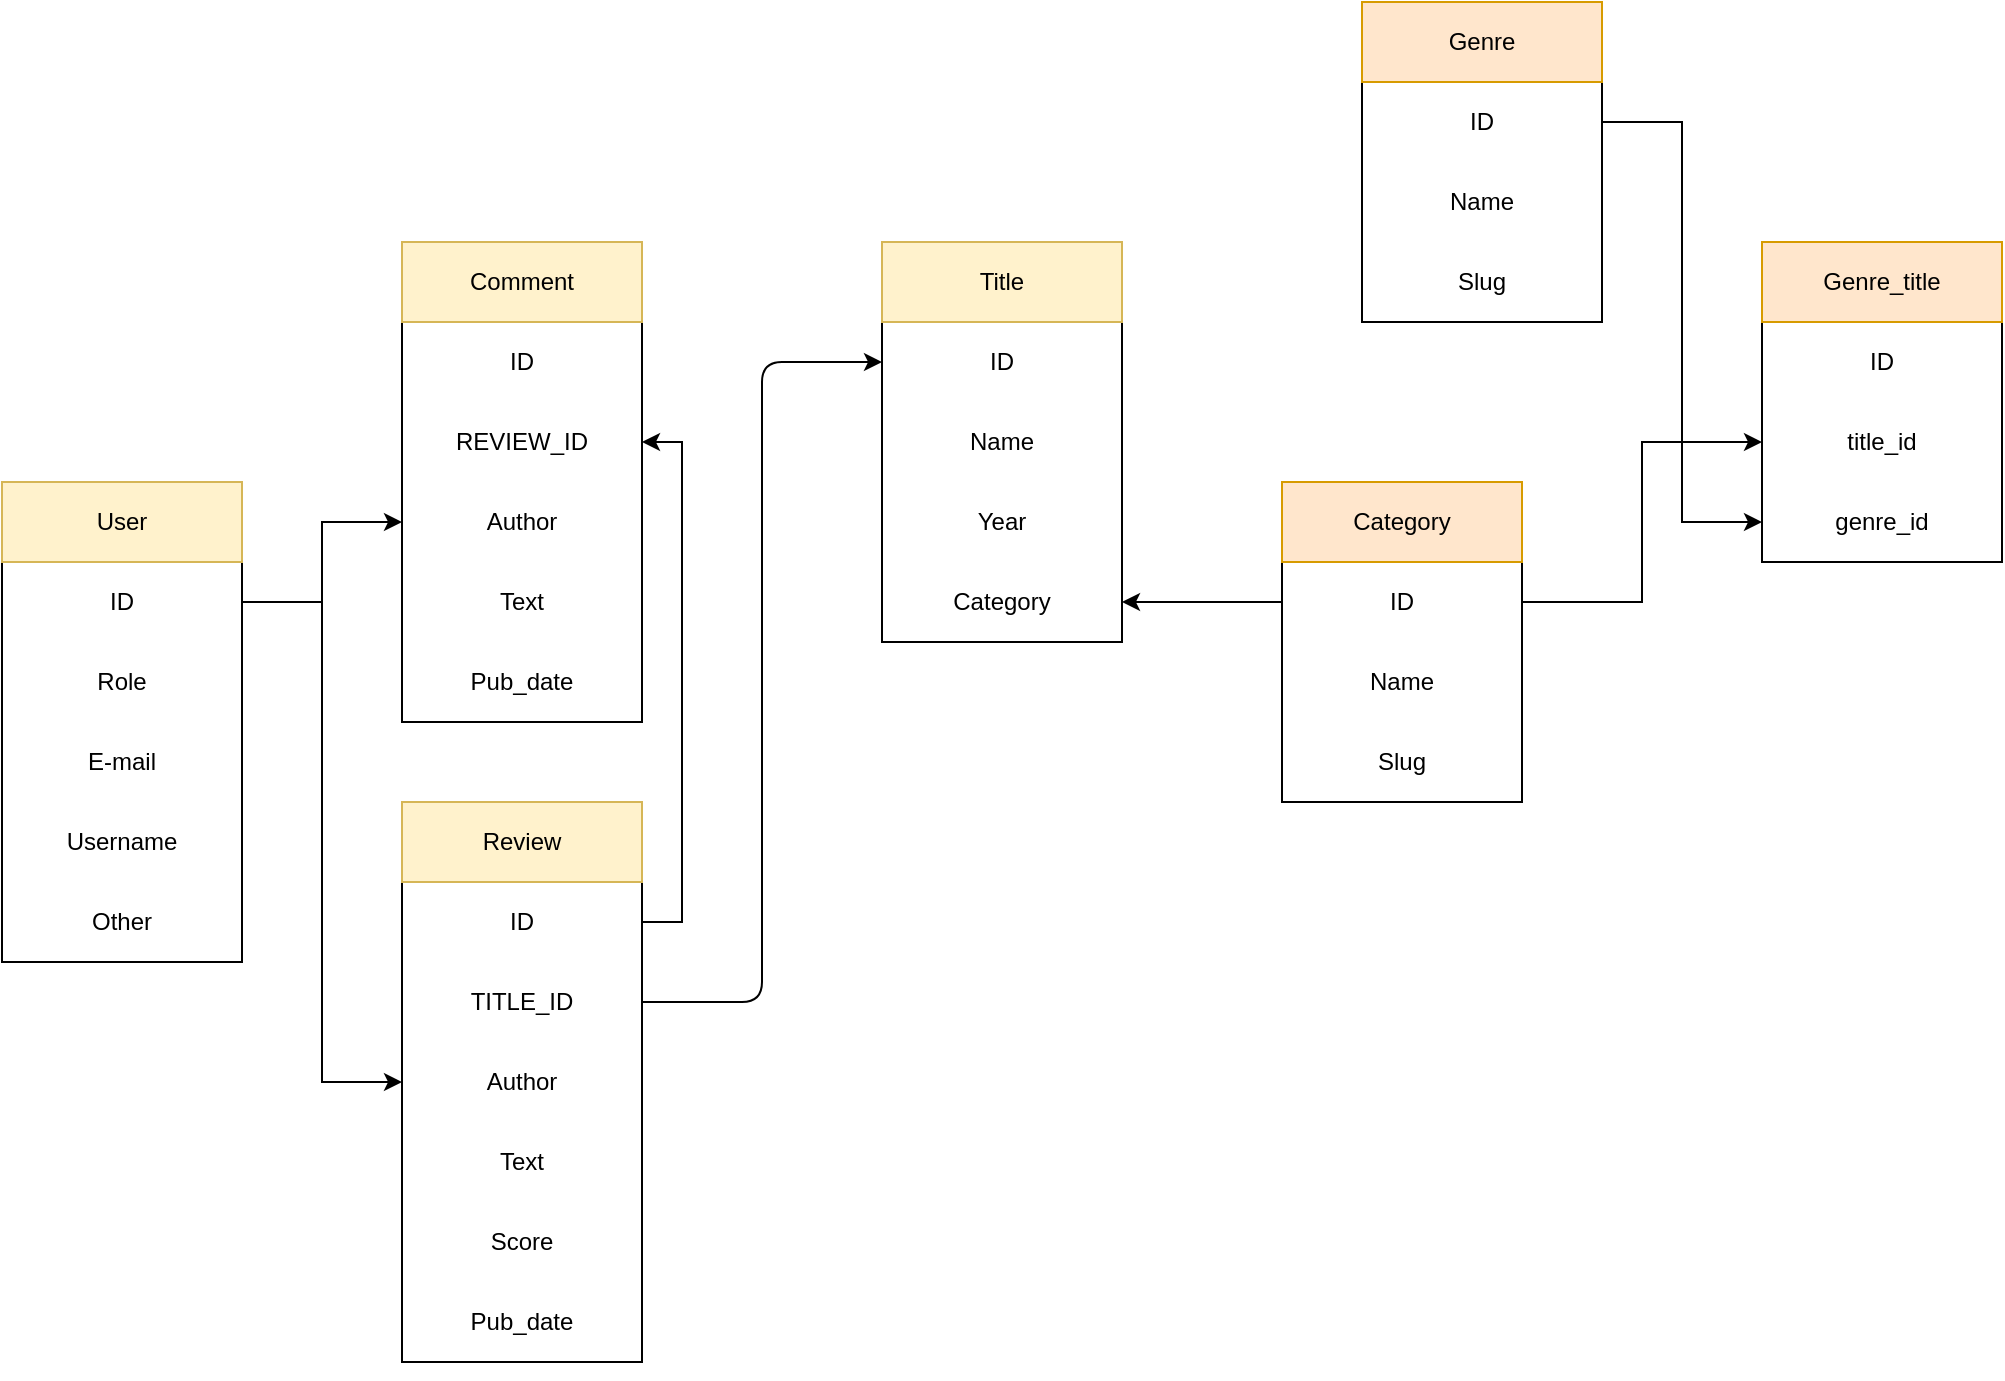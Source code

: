 <mxfile version="14.3.2" type="github" pages="6"><diagram id="sUb5G1n2lfRpvxw1ZYc-" name="Page-1"><mxGraphModel dx="1110" dy="1745" grid="1" gridSize="10" guides="1" tooltips="1" connect="1" arrows="1" fold="1" page="1" pageScale="1" pageWidth="827" pageHeight="1169" math="0" shadow="0"><root><mxCell id="0"/><mxCell id="1" parent="0"/><mxCell id="us5Yt5wNIVEqydKPDmEK-1" value="" style="rounded=0;whiteSpace=wrap;html=1;" parent="1" vertex="1"><mxGeometry y="80" width="120" height="240" as="geometry"/></mxCell><mxCell id="us5Yt5wNIVEqydKPDmEK-2" value="" style="rounded=0;whiteSpace=wrap;html=1;" parent="1" vertex="1"><mxGeometry x="440" y="-40" width="120" height="200" as="geometry"/></mxCell><mxCell id="us5Yt5wNIVEqydKPDmEK-3" style="edgeStyle=orthogonalEdgeStyle;rounded=0;orthogonalLoop=1;jettySize=auto;html=1;exitX=0.5;exitY=1;exitDx=0;exitDy=0;" parent="1" source="us5Yt5wNIVEqydKPDmEK-1" target="us5Yt5wNIVEqydKPDmEK-1" edge="1"><mxGeometry relative="1" as="geometry"/></mxCell><mxCell id="us5Yt5wNIVEqydKPDmEK-5" style="edgeStyle=orthogonalEdgeStyle;rounded=0;orthogonalLoop=1;jettySize=auto;html=1;exitX=0.5;exitY=1;exitDx=0;exitDy=0;" parent="1" source="us5Yt5wNIVEqydKPDmEK-1" target="us5Yt5wNIVEqydKPDmEK-1" edge="1"><mxGeometry relative="1" as="geometry"/></mxCell><mxCell id="us5Yt5wNIVEqydKPDmEK-6" value="User" style="text;html=1;strokeColor=#d6b656;fillColor=#fff2cc;align=center;verticalAlign=middle;whiteSpace=wrap;rounded=0;" parent="1" vertex="1"><mxGeometry y="80" width="120" height="40" as="geometry"/></mxCell><mxCell id="us5Yt5wNIVEqydKPDmEK-55" style="edgeStyle=orthogonalEdgeStyle;rounded=0;orthogonalLoop=1;jettySize=auto;html=1;exitX=1;exitY=0.5;exitDx=0;exitDy=0;entryX=0;entryY=0.5;entryDx=0;entryDy=0;" parent="1" source="us5Yt5wNIVEqydKPDmEK-7" target="us5Yt5wNIVEqydKPDmEK-45" edge="1"><mxGeometry relative="1" as="geometry"/></mxCell><mxCell id="us5Yt5wNIVEqydKPDmEK-57" style="edgeStyle=orthogonalEdgeStyle;rounded=0;orthogonalLoop=1;jettySize=auto;html=1;exitX=1;exitY=0.5;exitDx=0;exitDy=0;entryX=0;entryY=0.5;entryDx=0;entryDy=0;" parent="1" source="us5Yt5wNIVEqydKPDmEK-7" target="us5Yt5wNIVEqydKPDmEK-35" edge="1"><mxGeometry relative="1" as="geometry"/></mxCell><mxCell id="us5Yt5wNIVEqydKPDmEK-7" value="ID" style="text;html=1;strokeColor=none;fillColor=none;align=center;verticalAlign=middle;whiteSpace=wrap;rounded=0;" parent="1" vertex="1"><mxGeometry y="120" width="120" height="40" as="geometry"/></mxCell><mxCell id="us5Yt5wNIVEqydKPDmEK-8" value="Role" style="text;html=1;strokeColor=none;fillColor=none;align=center;verticalAlign=middle;whiteSpace=wrap;rounded=0;" parent="1" vertex="1"><mxGeometry y="160" width="120" height="40" as="geometry"/></mxCell><mxCell id="us5Yt5wNIVEqydKPDmEK-9" value="E-mail" style="text;html=1;strokeColor=none;fillColor=none;align=center;verticalAlign=middle;whiteSpace=wrap;rounded=0;" parent="1" vertex="1"><mxGeometry y="200" width="120" height="40" as="geometry"/></mxCell><mxCell id="us5Yt5wNIVEqydKPDmEK-10" value="Username" style="text;html=1;strokeColor=none;fillColor=none;align=center;verticalAlign=middle;whiteSpace=wrap;rounded=0;" parent="1" vertex="1"><mxGeometry y="240" width="120" height="40" as="geometry"/></mxCell><mxCell id="us5Yt5wNIVEqydKPDmEK-11" value="Other" style="text;html=1;strokeColor=none;fillColor=none;align=center;verticalAlign=middle;whiteSpace=wrap;rounded=0;" parent="1" vertex="1"><mxGeometry y="280" width="120" height="40" as="geometry"/></mxCell><mxCell id="us5Yt5wNIVEqydKPDmEK-12" value="Title" style="text;html=1;strokeColor=#d6b656;fillColor=#fff2cc;align=center;verticalAlign=middle;whiteSpace=wrap;rounded=0;" parent="1" vertex="1"><mxGeometry x="440" y="-40" width="120" height="40" as="geometry"/></mxCell><mxCell id="us5Yt5wNIVEqydKPDmEK-13" value="Name" style="text;html=1;strokeColor=none;fillColor=none;align=center;verticalAlign=middle;whiteSpace=wrap;rounded=0;" parent="1" vertex="1"><mxGeometry x="440" y="40" width="120" height="40" as="geometry"/></mxCell><mxCell id="us5Yt5wNIVEqydKPDmEK-14" value="ID" style="text;html=1;strokeColor=none;fillColor=none;align=center;verticalAlign=middle;whiteSpace=wrap;rounded=0;" parent="1" vertex="1"><mxGeometry x="440" width="120" height="40" as="geometry"/></mxCell><mxCell id="us5Yt5wNIVEqydKPDmEK-15" value="Year" style="text;html=1;strokeColor=none;fillColor=none;align=center;verticalAlign=middle;whiteSpace=wrap;rounded=0;" parent="1" vertex="1"><mxGeometry x="440" y="80" width="120" height="40" as="geometry"/></mxCell><mxCell id="us5Yt5wNIVEqydKPDmEK-16" value="Category" style="text;html=1;strokeColor=none;fillColor=none;align=center;verticalAlign=middle;whiteSpace=wrap;rounded=0;" parent="1" vertex="1"><mxGeometry x="440" y="120" width="120" height="40" as="geometry"/></mxCell><mxCell id="us5Yt5wNIVEqydKPDmEK-18" value="" style="rounded=0;whiteSpace=wrap;html=1;" parent="1" vertex="1"><mxGeometry x="640" y="80" width="120" height="160" as="geometry"/></mxCell><mxCell id="us5Yt5wNIVEqydKPDmEK-19" value="Category" style="text;html=1;strokeColor=#d79b00;fillColor=#ffe6cc;align=center;verticalAlign=middle;whiteSpace=wrap;rounded=0;" parent="1" vertex="1"><mxGeometry x="640" y="80" width="120" height="40" as="geometry"/></mxCell><mxCell id="us5Yt5wNIVEqydKPDmEK-62" style="edgeStyle=orthogonalEdgeStyle;rounded=0;orthogonalLoop=1;jettySize=auto;html=1;exitX=0;exitY=0.5;exitDx=0;exitDy=0;entryX=1;entryY=0.5;entryDx=0;entryDy=0;" parent="1" source="us5Yt5wNIVEqydKPDmEK-20" target="us5Yt5wNIVEqydKPDmEK-16" edge="1"><mxGeometry relative="1" as="geometry"/></mxCell><mxCell id="us5Yt5wNIVEqydKPDmEK-64" style="edgeStyle=orthogonalEdgeStyle;rounded=0;orthogonalLoop=1;jettySize=auto;html=1;exitX=1;exitY=0.5;exitDx=0;exitDy=0;entryX=0;entryY=0.5;entryDx=0;entryDy=0;" parent="1" source="us5Yt5wNIVEqydKPDmEK-20" target="us5Yt5wNIVEqydKPDmEK-53" edge="1"><mxGeometry relative="1" as="geometry"/></mxCell><mxCell id="us5Yt5wNIVEqydKPDmEK-20" value="ID" style="text;html=1;strokeColor=none;fillColor=none;align=center;verticalAlign=middle;whiteSpace=wrap;rounded=0;" parent="1" vertex="1"><mxGeometry x="640" y="120" width="120" height="40" as="geometry"/></mxCell><mxCell id="us5Yt5wNIVEqydKPDmEK-22" value="Slug" style="text;html=1;strokeColor=none;fillColor=none;align=center;verticalAlign=middle;whiteSpace=wrap;rounded=0;" parent="1" vertex="1"><mxGeometry x="640" y="200" width="120" height="40" as="geometry"/></mxCell><mxCell id="us5Yt5wNIVEqydKPDmEK-23" value="Name" style="text;html=1;strokeColor=none;fillColor=none;align=center;verticalAlign=middle;whiteSpace=wrap;rounded=0;" parent="1" vertex="1"><mxGeometry x="640" y="160" width="120" height="40" as="geometry"/></mxCell><mxCell id="us5Yt5wNIVEqydKPDmEK-24" value="" style="rounded=0;whiteSpace=wrap;html=1;" parent="1" vertex="1"><mxGeometry x="680" y="-160" width="120" height="160" as="geometry"/></mxCell><mxCell id="us5Yt5wNIVEqydKPDmEK-25" value="Genre" style="text;html=1;strokeColor=#d79b00;fillColor=#ffe6cc;align=center;verticalAlign=middle;whiteSpace=wrap;rounded=0;" parent="1" vertex="1"><mxGeometry x="680" y="-160" width="120" height="40" as="geometry"/></mxCell><mxCell id="us5Yt5wNIVEqydKPDmEK-63" style="edgeStyle=orthogonalEdgeStyle;rounded=0;orthogonalLoop=1;jettySize=auto;html=1;exitX=1;exitY=0.5;exitDx=0;exitDy=0;entryX=0;entryY=0.5;entryDx=0;entryDy=0;" parent="1" source="us5Yt5wNIVEqydKPDmEK-26" target="us5Yt5wNIVEqydKPDmEK-52" edge="1"><mxGeometry relative="1" as="geometry"/></mxCell><mxCell id="us5Yt5wNIVEqydKPDmEK-26" value="ID" style="text;html=1;strokeColor=none;fillColor=none;align=center;verticalAlign=middle;whiteSpace=wrap;rounded=0;" parent="1" vertex="1"><mxGeometry x="680" y="-120" width="120" height="40" as="geometry"/></mxCell><mxCell id="us5Yt5wNIVEqydKPDmEK-27" value="Slug" style="text;html=1;strokeColor=none;fillColor=none;align=center;verticalAlign=middle;whiteSpace=wrap;rounded=0;" parent="1" vertex="1"><mxGeometry x="680" y="-40" width="120" height="40" as="geometry"/></mxCell><mxCell id="us5Yt5wNIVEqydKPDmEK-28" value="Name" style="text;html=1;strokeColor=none;fillColor=none;align=center;verticalAlign=middle;whiteSpace=wrap;rounded=0;" parent="1" vertex="1"><mxGeometry x="680" y="-80" width="120" height="40" as="geometry"/></mxCell><mxCell id="us5Yt5wNIVEqydKPDmEK-29" value="" style="rounded=0;whiteSpace=wrap;html=1;" parent="1" vertex="1"><mxGeometry x="200" y="240" width="120" height="280" as="geometry"/></mxCell><mxCell id="us5Yt5wNIVEqydKPDmEK-30" style="edgeStyle=orthogonalEdgeStyle;rounded=0;orthogonalLoop=1;jettySize=auto;html=1;exitX=0.5;exitY=1;exitDx=0;exitDy=0;" parent="1" source="us5Yt5wNIVEqydKPDmEK-29" target="us5Yt5wNIVEqydKPDmEK-29" edge="1"><mxGeometry relative="1" as="geometry"/></mxCell><mxCell id="us5Yt5wNIVEqydKPDmEK-31" style="edgeStyle=orthogonalEdgeStyle;rounded=0;orthogonalLoop=1;jettySize=auto;html=1;exitX=0.5;exitY=1;exitDx=0;exitDy=0;" parent="1" source="us5Yt5wNIVEqydKPDmEK-29" target="us5Yt5wNIVEqydKPDmEK-29" edge="1"><mxGeometry relative="1" as="geometry"/></mxCell><mxCell id="us5Yt5wNIVEqydKPDmEK-32" value="Review" style="text;html=1;strokeColor=#d6b656;fillColor=#fff2cc;align=center;verticalAlign=middle;whiteSpace=wrap;rounded=0;" parent="1" vertex="1"><mxGeometry x="200" y="240" width="120" height="40" as="geometry"/></mxCell><mxCell id="us5Yt5wNIVEqydKPDmEK-59" style="edgeStyle=orthogonalEdgeStyle;rounded=0;orthogonalLoop=1;jettySize=auto;html=1;exitX=1;exitY=0.5;exitDx=0;exitDy=0;entryX=1;entryY=0.5;entryDx=0;entryDy=0;" parent="1" source="us5Yt5wNIVEqydKPDmEK-33" target="us5Yt5wNIVEqydKPDmEK-44" edge="1"><mxGeometry relative="1" as="geometry"/></mxCell><mxCell id="us5Yt5wNIVEqydKPDmEK-33" value="ID" style="text;html=1;strokeColor=none;fillColor=none;align=center;verticalAlign=middle;whiteSpace=wrap;rounded=0;" parent="1" vertex="1"><mxGeometry x="200" y="280" width="120" height="40" as="geometry"/></mxCell><mxCell id="us5Yt5wNIVEqydKPDmEK-34" value="TITLE_ID" style="text;html=1;strokeColor=none;fillColor=none;align=center;verticalAlign=middle;whiteSpace=wrap;rounded=0;" parent="1" vertex="1"><mxGeometry x="200" y="320" width="120" height="40" as="geometry"/></mxCell><mxCell id="us5Yt5wNIVEqydKPDmEK-35" value="Author" style="text;html=1;strokeColor=none;fillColor=none;align=center;verticalAlign=middle;whiteSpace=wrap;rounded=0;" parent="1" vertex="1"><mxGeometry x="200" y="360" width="120" height="40" as="geometry"/></mxCell><mxCell id="us5Yt5wNIVEqydKPDmEK-36" value="Text" style="text;html=1;strokeColor=none;fillColor=none;align=center;verticalAlign=middle;whiteSpace=wrap;rounded=0;" parent="1" vertex="1"><mxGeometry x="200" y="400" width="120" height="40" as="geometry"/></mxCell><mxCell id="us5Yt5wNIVEqydKPDmEK-37" value="Score" style="text;html=1;strokeColor=none;fillColor=none;align=center;verticalAlign=middle;whiteSpace=wrap;rounded=0;" parent="1" vertex="1"><mxGeometry x="200" y="440" width="120" height="40" as="geometry"/></mxCell><mxCell id="us5Yt5wNIVEqydKPDmEK-38" value="Pub_date" style="text;html=1;strokeColor=none;fillColor=none;align=center;verticalAlign=middle;whiteSpace=wrap;rounded=0;" parent="1" vertex="1"><mxGeometry x="200" y="480" width="120" height="40" as="geometry"/></mxCell><mxCell id="us5Yt5wNIVEqydKPDmEK-39" value="" style="rounded=0;whiteSpace=wrap;html=1;" parent="1" vertex="1"><mxGeometry x="200" y="-40" width="120" height="240" as="geometry"/></mxCell><mxCell id="us5Yt5wNIVEqydKPDmEK-40" style="edgeStyle=orthogonalEdgeStyle;rounded=0;orthogonalLoop=1;jettySize=auto;html=1;exitX=0.5;exitY=1;exitDx=0;exitDy=0;" parent="1" source="us5Yt5wNIVEqydKPDmEK-39" target="us5Yt5wNIVEqydKPDmEK-39" edge="1"><mxGeometry relative="1" as="geometry"/></mxCell><mxCell id="us5Yt5wNIVEqydKPDmEK-41" style="edgeStyle=orthogonalEdgeStyle;rounded=0;orthogonalLoop=1;jettySize=auto;html=1;exitX=0.5;exitY=1;exitDx=0;exitDy=0;" parent="1" source="us5Yt5wNIVEqydKPDmEK-39" target="us5Yt5wNIVEqydKPDmEK-39" edge="1"><mxGeometry relative="1" as="geometry"/></mxCell><mxCell id="us5Yt5wNIVEqydKPDmEK-42" value="Comment" style="text;html=1;strokeColor=#d6b656;fillColor=#fff2cc;align=center;verticalAlign=middle;whiteSpace=wrap;rounded=0;" parent="1" vertex="1"><mxGeometry x="200" y="-40" width="120" height="40" as="geometry"/></mxCell><mxCell id="us5Yt5wNIVEqydKPDmEK-43" value="ID" style="text;html=1;strokeColor=none;fillColor=none;align=center;verticalAlign=middle;whiteSpace=wrap;rounded=0;" parent="1" vertex="1"><mxGeometry x="200" width="120" height="40" as="geometry"/></mxCell><mxCell id="us5Yt5wNIVEqydKPDmEK-44" value="REVIEW_ID" style="text;html=1;strokeColor=none;fillColor=none;align=center;verticalAlign=middle;whiteSpace=wrap;rounded=0;" parent="1" vertex="1"><mxGeometry x="200" y="40" width="120" height="40" as="geometry"/></mxCell><mxCell id="us5Yt5wNIVEqydKPDmEK-45" value="Author" style="text;html=1;strokeColor=none;fillColor=none;align=center;verticalAlign=middle;whiteSpace=wrap;rounded=0;" parent="1" vertex="1"><mxGeometry x="200" y="80" width="120" height="40" as="geometry"/></mxCell><mxCell id="us5Yt5wNIVEqydKPDmEK-46" value="Text" style="text;html=1;strokeColor=none;fillColor=none;align=center;verticalAlign=middle;whiteSpace=wrap;rounded=0;" parent="1" vertex="1"><mxGeometry x="200" y="120" width="120" height="40" as="geometry"/></mxCell><mxCell id="us5Yt5wNIVEqydKPDmEK-48" value="Pub_date" style="text;html=1;strokeColor=none;fillColor=none;align=center;verticalAlign=middle;whiteSpace=wrap;rounded=0;" parent="1" vertex="1"><mxGeometry x="200" y="160" width="120" height="40" as="geometry"/></mxCell><mxCell id="us5Yt5wNIVEqydKPDmEK-49" value="" style="rounded=0;whiteSpace=wrap;html=1;" parent="1" vertex="1"><mxGeometry x="880" y="-40" width="120" height="160" as="geometry"/></mxCell><mxCell id="us5Yt5wNIVEqydKPDmEK-50" value="Genre_title" style="text;html=1;strokeColor=#d79b00;fillColor=#ffe6cc;align=center;verticalAlign=middle;whiteSpace=wrap;rounded=0;" parent="1" vertex="1"><mxGeometry x="880" y="-40" width="120" height="40" as="geometry"/></mxCell><mxCell id="us5Yt5wNIVEqydKPDmEK-51" value="ID" style="text;html=1;strokeColor=none;fillColor=none;align=center;verticalAlign=middle;whiteSpace=wrap;rounded=0;" parent="1" vertex="1"><mxGeometry x="880" width="120" height="40" as="geometry"/></mxCell><mxCell id="us5Yt5wNIVEqydKPDmEK-52" value="genre_id" style="text;html=1;strokeColor=none;fillColor=none;align=center;verticalAlign=middle;whiteSpace=wrap;rounded=0;" parent="1" vertex="1"><mxGeometry x="880" y="80" width="120" height="40" as="geometry"/></mxCell><mxCell id="us5Yt5wNIVEqydKPDmEK-53" value="title_id" style="text;html=1;strokeColor=none;fillColor=none;align=center;verticalAlign=middle;whiteSpace=wrap;rounded=0;" parent="1" vertex="1"><mxGeometry x="880" y="40" width="120" height="40" as="geometry"/></mxCell><mxCell id="us5Yt5wNIVEqydKPDmEK-60" value="" style="endArrow=classic;html=1;exitX=1;exitY=0.5;exitDx=0;exitDy=0;entryX=0;entryY=0.5;entryDx=0;entryDy=0;" parent="1" source="us5Yt5wNIVEqydKPDmEK-34" target="us5Yt5wNIVEqydKPDmEK-14" edge="1"><mxGeometry width="50" height="50" relative="1" as="geometry"><mxPoint x="440" y="180" as="sourcePoint"/><mxPoint x="490" y="130" as="targetPoint"/><Array as="points"><mxPoint x="380" y="340"/><mxPoint x="380" y="20"/></Array></mxGeometry></mxCell></root></mxGraphModel></diagram><diagram id="fO2Ylwf9XOJFLu0Mu1L6" name="Models"><mxGraphModel dx="1110" dy="576" grid="1" gridSize="10" guides="1" tooltips="1" connect="1" arrows="1" fold="1" page="1" pageScale="1" pageWidth="827" pageHeight="1169" math="0" shadow="0"><root><mxCell id="0DMANAdZzn-o7c-og_Ug-0"/><mxCell id="0DMANAdZzn-o7c-og_Ug-1" parent="0DMANAdZzn-o7c-og_Ug-0"/><mxCell id="0DMANAdZzn-o7c-og_Ug-2" value="" style="rounded=0;whiteSpace=wrap;html=1;fillColor=#dae8fc;strokeColor=#6c8ebf;" vertex="1" parent="0DMANAdZzn-o7c-og_Ug-1"><mxGeometry x="80" y="120" width="80" height="40" as="geometry"/></mxCell><mxCell id="0DMANAdZzn-o7c-og_Ug-21" style="edgeStyle=orthogonalEdgeStyle;rounded=0;orthogonalLoop=1;jettySize=auto;html=1;exitX=0.5;exitY=1;exitDx=0;exitDy=0;entryX=0.5;entryY=0;entryDx=0;entryDy=0;" edge="1" parent="0DMANAdZzn-o7c-og_Ug-1" source="0DMANAdZzn-o7c-og_Ug-3" target="0DMANAdZzn-o7c-og_Ug-15"><mxGeometry relative="1" as="geometry"/></mxCell><mxCell id="0DMANAdZzn-o7c-og_Ug-3" value="usermodel.py" style="text;html=1;strokeColor=#6c8ebf;fillColor=#dae8fc;align=center;verticalAlign=middle;whiteSpace=wrap;rounded=0;" vertex="1" parent="0DMANAdZzn-o7c-og_Ug-1"><mxGeometry x="80" y="120" width="160" height="40" as="geometry"/></mxCell><mxCell id="0DMANAdZzn-o7c-og_Ug-4" value="" style="rounded=0;whiteSpace=wrap;html=1;fillColor=#fad7ac;strokeColor=#b46504;" vertex="1" parent="0DMANAdZzn-o7c-og_Ug-1"><mxGeometry x="640" y="40" width="120" height="40" as="geometry"/></mxCell><mxCell id="0DMANAdZzn-o7c-og_Ug-5" value="Models" style="text;html=1;strokeColor=#b46504;fillColor=#fad7ac;align=center;verticalAlign=middle;whiteSpace=wrap;rounded=0;" vertex="1" parent="0DMANAdZzn-o7c-og_Ug-1"><mxGeometry x="640" y="40" width="120" height="40" as="geometry"/></mxCell><mxCell id="0DMANAdZzn-o7c-og_Ug-6" value="" style="rounded=0;whiteSpace=wrap;html=1;fillColor=#dae8fc;strokeColor=#6c8ebf;" vertex="1" parent="0DMANAdZzn-o7c-og_Ug-1"><mxGeometry x="370" y="120" width="60" height="40" as="geometry"/></mxCell><mxCell id="atN5iiZuPrnAuDU9wXXQ-29" style="edgeStyle=orthogonalEdgeStyle;rounded=0;orthogonalLoop=1;jettySize=auto;html=1;exitX=0.5;exitY=1;exitDx=0;exitDy=0;entryX=0.5;entryY=0;entryDx=0;entryDy=0;" edge="1" parent="0DMANAdZzn-o7c-og_Ug-1" source="0DMANAdZzn-o7c-og_Ug-7" target="atN5iiZuPrnAuDU9wXXQ-14"><mxGeometry relative="1" as="geometry"/></mxCell><mxCell id="atN5iiZuPrnAuDU9wXXQ-90" style="edgeStyle=orthogonalEdgeStyle;rounded=0;orthogonalLoop=1;jettySize=auto;html=1;exitX=0.5;exitY=1;exitDx=0;exitDy=0;entryX=0.5;entryY=0;entryDx=0;entryDy=0;" edge="1" parent="0DMANAdZzn-o7c-og_Ug-1" source="0DMANAdZzn-o7c-og_Ug-7" target="B_3g1JFcKD4E7q-YXUzM-7"><mxGeometry relative="1" as="geometry"/></mxCell><mxCell id="0DMANAdZzn-o7c-og_Ug-7" value="reviewmodel.py" style="text;html=1;strokeColor=#6c8ebf;fillColor=#dae8fc;align=center;verticalAlign=middle;whiteSpace=wrap;rounded=0;" vertex="1" parent="0DMANAdZzn-o7c-og_Ug-1"><mxGeometry x="320" y="120" width="160" height="40" as="geometry"/></mxCell><mxCell id="atN5iiZuPrnAuDU9wXXQ-53" style="edgeStyle=orthogonalEdgeStyle;rounded=0;orthogonalLoop=1;jettySize=auto;html=1;exitX=0.5;exitY=1;exitDx=0;exitDy=0;entryX=0.5;entryY=0;entryDx=0;entryDy=0;" edge="1" parent="0DMANAdZzn-o7c-og_Ug-1" source="0DMANAdZzn-o7c-og_Ug-12" target="atN5iiZuPrnAuDU9wXXQ-40"><mxGeometry relative="1" as="geometry"><Array as="points"><mxPoint x="980" y="180"/><mxPoint x="760" y="180"/></Array></mxGeometry></mxCell><mxCell id="atN5iiZuPrnAuDU9wXXQ-66" style="edgeStyle=orthogonalEdgeStyle;rounded=0;orthogonalLoop=1;jettySize=auto;html=1;exitX=0.5;exitY=1;exitDx=0;exitDy=0;entryX=0.5;entryY=0;entryDx=0;entryDy=0;" edge="1" parent="0DMANAdZzn-o7c-og_Ug-1" source="0DMANAdZzn-o7c-og_Ug-12" target="atN5iiZuPrnAuDU9wXXQ-56"><mxGeometry relative="1" as="geometry"/></mxCell><mxCell id="atN5iiZuPrnAuDU9wXXQ-85" style="edgeStyle=orthogonalEdgeStyle;rounded=0;orthogonalLoop=1;jettySize=auto;html=1;exitX=0.5;exitY=1;exitDx=0;exitDy=0;entryX=0.5;entryY=0;entryDx=0;entryDy=0;" edge="1" parent="0DMANAdZzn-o7c-og_Ug-1" source="0DMANAdZzn-o7c-og_Ug-12" target="atN5iiZuPrnAuDU9wXXQ-79"><mxGeometry relative="1" as="geometry"/></mxCell><mxCell id="atN5iiZuPrnAuDU9wXXQ-97" style="edgeStyle=orthogonalEdgeStyle;rounded=0;orthogonalLoop=1;jettySize=auto;html=1;exitX=0.5;exitY=1;exitDx=0;exitDy=0;entryX=0.5;entryY=0;entryDx=0;entryDy=0;" edge="1" parent="0DMANAdZzn-o7c-og_Ug-1" source="0DMANAdZzn-o7c-og_Ug-12" target="atN5iiZuPrnAuDU9wXXQ-69"><mxGeometry relative="1" as="geometry"/></mxCell><mxCell id="0DMANAdZzn-o7c-og_Ug-12" value="titlemodel.py" style="text;html=1;strokeColor=#6c8ebf;fillColor=#dae8fc;align=center;verticalAlign=middle;whiteSpace=wrap;rounded=0;" vertex="1" parent="0DMANAdZzn-o7c-og_Ug-1"><mxGeometry x="860" y="120" width="160" height="40" as="geometry"/></mxCell><mxCell id="0DMANAdZzn-o7c-og_Ug-14" value="" style="rounded=0;whiteSpace=wrap;html=1;" vertex="1" parent="0DMANAdZzn-o7c-og_Ug-1"><mxGeometry x="80" y="200" width="80" height="40" as="geometry"/></mxCell><mxCell id="B_3g1JFcKD4E7q-YXUzM-2" style="edgeStyle=orthogonalEdgeStyle;rounded=0;orthogonalLoop=1;jettySize=auto;html=1;exitX=0;exitY=0.5;exitDx=0;exitDy=0;entryX=0;entryY=0.5;entryDx=0;entryDy=0;" edge="1" parent="0DMANAdZzn-o7c-og_Ug-1" source="0DMANAdZzn-o7c-og_Ug-15"><mxGeometry relative="1" as="geometry"><mxPoint x="80" y="260" as="targetPoint"/></mxGeometry></mxCell><mxCell id="B_3g1JFcKD4E7q-YXUzM-5" style="edgeStyle=orthogonalEdgeStyle;rounded=0;orthogonalLoop=1;jettySize=auto;html=1;exitX=0;exitY=0.5;exitDx=0;exitDy=0;entryX=0;entryY=0.5;entryDx=0;entryDy=0;" edge="1" parent="0DMANAdZzn-o7c-og_Ug-1" source="0DMANAdZzn-o7c-og_Ug-15" target="B_3g1JFcKD4E7q-YXUzM-4"><mxGeometry relative="1" as="geometry"/></mxCell><mxCell id="atN5iiZuPrnAuDU9wXXQ-115" style="edgeStyle=orthogonalEdgeStyle;rounded=0;orthogonalLoop=1;jettySize=auto;html=1;exitX=0;exitY=0.5;exitDx=0;exitDy=0;entryX=0;entryY=0.5;entryDx=0;entryDy=0;" edge="1" parent="0DMANAdZzn-o7c-og_Ug-1" source="0DMANAdZzn-o7c-og_Ug-15" target="atN5iiZuPrnAuDU9wXXQ-101"><mxGeometry relative="1" as="geometry"/></mxCell><mxCell id="atN5iiZuPrnAuDU9wXXQ-117" style="edgeStyle=orthogonalEdgeStyle;rounded=0;orthogonalLoop=1;jettySize=auto;html=1;exitX=0;exitY=0.5;exitDx=0;exitDy=0;entryX=0;entryY=0.5;entryDx=0;entryDy=0;" edge="1" parent="0DMANAdZzn-o7c-og_Ug-1" source="0DMANAdZzn-o7c-og_Ug-15" target="atN5iiZuPrnAuDU9wXXQ-111"><mxGeometry relative="1" as="geometry"/></mxCell><mxCell id="atN5iiZuPrnAuDU9wXXQ-118" style="edgeStyle=orthogonalEdgeStyle;rounded=0;orthogonalLoop=1;jettySize=auto;html=1;exitX=0;exitY=0.5;exitDx=0;exitDy=0;entryX=0;entryY=0.5;entryDx=0;entryDy=0;" edge="1" parent="0DMANAdZzn-o7c-og_Ug-1" source="0DMANAdZzn-o7c-og_Ug-15" target="atN5iiZuPrnAuDU9wXXQ-113"><mxGeometry relative="1" as="geometry"/></mxCell><mxCell id="atN5iiZuPrnAuDU9wXXQ-119" style="edgeStyle=orthogonalEdgeStyle;rounded=0;orthogonalLoop=1;jettySize=auto;html=1;exitX=0;exitY=0.5;exitDx=0;exitDy=0;entryX=0;entryY=0.5;entryDx=0;entryDy=0;" edge="1" parent="0DMANAdZzn-o7c-og_Ug-1" source="0DMANAdZzn-o7c-og_Ug-15" target="atN5iiZuPrnAuDU9wXXQ-103"><mxGeometry relative="1" as="geometry"/></mxCell><mxCell id="0DMANAdZzn-o7c-og_Ug-15" value="User" style="text;html=1;strokeColor=#666666;fillColor=#f5f5f5;align=center;verticalAlign=middle;whiteSpace=wrap;rounded=0;fontColor=#333333;" vertex="1" parent="0DMANAdZzn-o7c-og_Ug-1"><mxGeometry x="80" y="200" width="80" height="40" as="geometry"/></mxCell><mxCell id="0DMANAdZzn-o7c-og_Ug-17" value="first_name" style="rounded=0;whiteSpace=wrap;html=1;" vertex="1" parent="0DMANAdZzn-o7c-og_Ug-1"><mxGeometry x="80" y="240" width="80" height="40" as="geometry"/></mxCell><mxCell id="0DMANAdZzn-o7c-og_Ug-19" value="" style="endArrow=classic;html=1;exitX=0.5;exitY=1;exitDx=0;exitDy=0;entryX=0.5;entryY=0;entryDx=0;entryDy=0;" edge="1" parent="0DMANAdZzn-o7c-og_Ug-1" source="0DMANAdZzn-o7c-og_Ug-5" target="0DMANAdZzn-o7c-og_Ug-3"><mxGeometry width="50" height="50" relative="1" as="geometry"><mxPoint x="380" y="220" as="sourcePoint"/><mxPoint x="430" y="170" as="targetPoint"/></mxGeometry></mxCell><mxCell id="B_3g1JFcKD4E7q-YXUzM-3" value="" style="rounded=0;whiteSpace=wrap;html=1;" vertex="1" parent="0DMANAdZzn-o7c-og_Ug-1"><mxGeometry x="80" y="440" width="80" height="40" as="geometry"/></mxCell><mxCell id="B_3g1JFcKD4E7q-YXUzM-4" value="role" style="text;html=1;strokeColor=none;fillColor=none;align=center;verticalAlign=middle;whiteSpace=wrap;rounded=0;" vertex="1" parent="0DMANAdZzn-o7c-og_Ug-1"><mxGeometry x="80" y="440" width="80" height="40" as="geometry"/></mxCell><mxCell id="B_3g1JFcKD4E7q-YXUzM-6" value="" style="rounded=0;whiteSpace=wrap;html=1;" vertex="1" parent="0DMANAdZzn-o7c-og_Ug-1"><mxGeometry x="240" y="200" width="80" height="40" as="geometry"/></mxCell><mxCell id="atN5iiZuPrnAuDU9wXXQ-4" style="edgeStyle=orthogonalEdgeStyle;rounded=0;orthogonalLoop=1;jettySize=auto;html=1;exitX=0;exitY=0.5;exitDx=0;exitDy=0;entryX=0;entryY=0.5;entryDx=0;entryDy=0;" edge="1" parent="0DMANAdZzn-o7c-og_Ug-1" source="B_3g1JFcKD4E7q-YXUzM-7" target="B_3g1JFcKD4E7q-YXUzM-9"><mxGeometry relative="1" as="geometry"/></mxCell><mxCell id="atN5iiZuPrnAuDU9wXXQ-114" style="edgeStyle=orthogonalEdgeStyle;rounded=0;orthogonalLoop=1;jettySize=auto;html=1;exitX=0;exitY=0.5;exitDx=0;exitDy=0;entryX=0;entryY=0.5;entryDx=0;entryDy=0;" edge="1" parent="0DMANAdZzn-o7c-og_Ug-1" source="B_3g1JFcKD4E7q-YXUzM-7" target="atN5iiZuPrnAuDU9wXXQ-3"><mxGeometry relative="1" as="geometry"/></mxCell><mxCell id="B_3g1JFcKD4E7q-YXUzM-7" value="Review" style="text;html=1;strokeColor=#666666;fillColor=#f5f5f5;align=center;verticalAlign=middle;whiteSpace=wrap;rounded=0;fontColor=#333333;" vertex="1" parent="0DMANAdZzn-o7c-og_Ug-1"><mxGeometry x="240" y="200" width="80" height="40" as="geometry"/></mxCell><mxCell id="B_3g1JFcKD4E7q-YXUzM-8" value="" style="rounded=0;whiteSpace=wrap;html=1;" vertex="1" parent="0DMANAdZzn-o7c-og_Ug-1"><mxGeometry x="240" y="240" width="80" height="40" as="geometry"/></mxCell><mxCell id="atN5iiZuPrnAuDU9wXXQ-5" style="edgeStyle=orthogonalEdgeStyle;rounded=0;orthogonalLoop=1;jettySize=auto;html=1;exitX=0;exitY=0.5;exitDx=0;exitDy=0;entryX=0;entryY=0.5;entryDx=0;entryDy=0;" edge="1" parent="0DMANAdZzn-o7c-og_Ug-1" source="B_3g1JFcKD4E7q-YXUzM-9" target="B_3g1JFcKD4E7q-YXUzM-11"><mxGeometry relative="1" as="geometry"/></mxCell><mxCell id="B_3g1JFcKD4E7q-YXUzM-9" value="title_id" style="text;html=1;strokeColor=none;fillColor=none;align=center;verticalAlign=middle;whiteSpace=wrap;rounded=0;" vertex="1" parent="0DMANAdZzn-o7c-og_Ug-1"><mxGeometry x="240" y="240" width="80" height="40" as="geometry"/></mxCell><mxCell id="B_3g1JFcKD4E7q-YXUzM-10" value="" style="rounded=0;whiteSpace=wrap;html=1;" vertex="1" parent="0DMANAdZzn-o7c-og_Ug-1"><mxGeometry x="240" y="280" width="80" height="40" as="geometry"/></mxCell><mxCell id="atN5iiZuPrnAuDU9wXXQ-6" style="edgeStyle=orthogonalEdgeStyle;rounded=0;orthogonalLoop=1;jettySize=auto;html=1;exitX=0;exitY=0.5;exitDx=0;exitDy=0;entryX=0;entryY=0.5;entryDx=0;entryDy=0;" edge="1" parent="0DMANAdZzn-o7c-og_Ug-1" source="B_3g1JFcKD4E7q-YXUzM-11" target="B_3g1JFcKD4E7q-YXUzM-13"><mxGeometry relative="1" as="geometry"/></mxCell><mxCell id="B_3g1JFcKD4E7q-YXUzM-11" value="text" style="text;html=1;strokeColor=none;fillColor=none;align=center;verticalAlign=middle;whiteSpace=wrap;rounded=0;" vertex="1" parent="0DMANAdZzn-o7c-og_Ug-1"><mxGeometry x="240" y="280" width="80" height="40" as="geometry"/></mxCell><mxCell id="B_3g1JFcKD4E7q-YXUzM-12" value="" style="rounded=0;whiteSpace=wrap;html=1;" vertex="1" parent="0DMANAdZzn-o7c-og_Ug-1"><mxGeometry x="240" y="320" width="80" height="40" as="geometry"/></mxCell><mxCell id="atN5iiZuPrnAuDU9wXXQ-7" style="edgeStyle=orthogonalEdgeStyle;rounded=0;orthogonalLoop=1;jettySize=auto;html=1;exitX=0;exitY=0.5;exitDx=0;exitDy=0;entryX=0;entryY=0.5;entryDx=0;entryDy=0;" edge="1" parent="0DMANAdZzn-o7c-og_Ug-1" source="B_3g1JFcKD4E7q-YXUzM-13" target="atN5iiZuPrnAuDU9wXXQ-1"><mxGeometry relative="1" as="geometry"/></mxCell><mxCell id="B_3g1JFcKD4E7q-YXUzM-13" value="author" style="text;html=1;strokeColor=none;fillColor=none;align=center;verticalAlign=middle;whiteSpace=wrap;rounded=0;" vertex="1" parent="0DMANAdZzn-o7c-og_Ug-1"><mxGeometry x="240" y="320" width="80" height="40" as="geometry"/></mxCell><mxCell id="atN5iiZuPrnAuDU9wXXQ-0" value="" style="rounded=0;whiteSpace=wrap;html=1;" vertex="1" parent="0DMANAdZzn-o7c-og_Ug-1"><mxGeometry x="240" y="360" width="80" height="40" as="geometry"/></mxCell><mxCell id="atN5iiZuPrnAuDU9wXXQ-1" value="score" style="text;html=1;strokeColor=none;fillColor=none;align=center;verticalAlign=middle;whiteSpace=wrap;rounded=0;" vertex="1" parent="0DMANAdZzn-o7c-og_Ug-1"><mxGeometry x="240" y="360" width="80" height="40" as="geometry"/></mxCell><mxCell id="atN5iiZuPrnAuDU9wXXQ-2" value="" style="rounded=0;whiteSpace=wrap;html=1;" vertex="1" parent="0DMANAdZzn-o7c-og_Ug-1"><mxGeometry x="240" y="400" width="80" height="40" as="geometry"/></mxCell><mxCell id="atN5iiZuPrnAuDU9wXXQ-3" value="pub_date" style="text;html=1;strokeColor=none;fillColor=none;align=center;verticalAlign=middle;whiteSpace=wrap;rounded=0;" vertex="1" parent="0DMANAdZzn-o7c-og_Ug-1"><mxGeometry x="240" y="400" width="80" height="40" as="geometry"/></mxCell><mxCell id="atN5iiZuPrnAuDU9wXXQ-12" value="" style="rounded=0;whiteSpace=wrap;html=1;" vertex="1" parent="0DMANAdZzn-o7c-og_Ug-1"><mxGeometry x="460" y="200" width="80" height="40" as="geometry"/></mxCell><mxCell id="atN5iiZuPrnAuDU9wXXQ-13" style="edgeStyle=orthogonalEdgeStyle;rounded=0;orthogonalLoop=1;jettySize=auto;html=1;exitX=0;exitY=0.5;exitDx=0;exitDy=0;entryX=0;entryY=0.5;entryDx=0;entryDy=0;" edge="1" parent="0DMANAdZzn-o7c-og_Ug-1" source="atN5iiZuPrnAuDU9wXXQ-14" target="atN5iiZuPrnAuDU9wXXQ-17"><mxGeometry relative="1" as="geometry"/></mxCell><mxCell id="atN5iiZuPrnAuDU9wXXQ-14" value="Comment" style="text;html=1;strokeColor=#666666;fillColor=#f5f5f5;align=center;verticalAlign=middle;whiteSpace=wrap;rounded=0;fontColor=#333333;" vertex="1" parent="0DMANAdZzn-o7c-og_Ug-1"><mxGeometry x="460" y="200" width="80" height="40" as="geometry"/></mxCell><mxCell id="atN5iiZuPrnAuDU9wXXQ-15" value="" style="rounded=0;whiteSpace=wrap;html=1;" vertex="1" parent="0DMANAdZzn-o7c-og_Ug-1"><mxGeometry x="460" y="240" width="80" height="40" as="geometry"/></mxCell><mxCell id="atN5iiZuPrnAuDU9wXXQ-16" style="edgeStyle=orthogonalEdgeStyle;rounded=0;orthogonalLoop=1;jettySize=auto;html=1;exitX=0;exitY=0.5;exitDx=0;exitDy=0;entryX=0;entryY=0.5;entryDx=0;entryDy=0;" edge="1" parent="0DMANAdZzn-o7c-og_Ug-1" source="atN5iiZuPrnAuDU9wXXQ-17" target="atN5iiZuPrnAuDU9wXXQ-20"><mxGeometry relative="1" as="geometry"/></mxCell><mxCell id="atN5iiZuPrnAuDU9wXXQ-17" value="review_id" style="text;html=1;strokeColor=none;fillColor=none;align=center;verticalAlign=middle;whiteSpace=wrap;rounded=0;" vertex="1" parent="0DMANAdZzn-o7c-og_Ug-1"><mxGeometry x="460" y="240" width="80" height="40" as="geometry"/></mxCell><mxCell id="atN5iiZuPrnAuDU9wXXQ-18" value="" style="rounded=0;whiteSpace=wrap;html=1;" vertex="1" parent="0DMANAdZzn-o7c-og_Ug-1"><mxGeometry x="460" y="280" width="80" height="40" as="geometry"/></mxCell><mxCell id="atN5iiZuPrnAuDU9wXXQ-19" style="edgeStyle=orthogonalEdgeStyle;rounded=0;orthogonalLoop=1;jettySize=auto;html=1;exitX=0;exitY=0.5;exitDx=0;exitDy=0;entryX=0;entryY=0.5;entryDx=0;entryDy=0;" edge="1" parent="0DMANAdZzn-o7c-og_Ug-1" source="atN5iiZuPrnAuDU9wXXQ-20" target="atN5iiZuPrnAuDU9wXXQ-23"><mxGeometry relative="1" as="geometry"/></mxCell><mxCell id="atN5iiZuPrnAuDU9wXXQ-20" value="text" style="text;html=1;strokeColor=none;fillColor=none;align=center;verticalAlign=middle;whiteSpace=wrap;rounded=0;" vertex="1" parent="0DMANAdZzn-o7c-og_Ug-1"><mxGeometry x="460" y="280" width="80" height="40" as="geometry"/></mxCell><mxCell id="atN5iiZuPrnAuDU9wXXQ-21" value="" style="rounded=0;whiteSpace=wrap;html=1;" vertex="1" parent="0DMANAdZzn-o7c-og_Ug-1"><mxGeometry x="460" y="320" width="80" height="40" as="geometry"/></mxCell><mxCell id="atN5iiZuPrnAuDU9wXXQ-22" style="edgeStyle=orthogonalEdgeStyle;rounded=0;orthogonalLoop=1;jettySize=auto;html=1;exitX=0;exitY=0.5;exitDx=0;exitDy=0;entryX=0;entryY=0.5;entryDx=0;entryDy=0;" edge="1" parent="0DMANAdZzn-o7c-og_Ug-1" source="atN5iiZuPrnAuDU9wXXQ-23"><mxGeometry relative="1" as="geometry"><mxPoint x="460" y="380" as="targetPoint"/></mxGeometry></mxCell><mxCell id="atN5iiZuPrnAuDU9wXXQ-23" value="author" style="text;html=1;strokeColor=none;fillColor=none;align=center;verticalAlign=middle;whiteSpace=wrap;rounded=0;" vertex="1" parent="0DMANAdZzn-o7c-og_Ug-1"><mxGeometry x="460" y="320" width="80" height="40" as="geometry"/></mxCell><mxCell id="atN5iiZuPrnAuDU9wXXQ-25" style="edgeStyle=orthogonalEdgeStyle;rounded=0;orthogonalLoop=1;jettySize=auto;html=1;exitX=0;exitY=0.5;exitDx=0;exitDy=0;entryX=0;entryY=0.5;entryDx=0;entryDy=0;" edge="1" parent="0DMANAdZzn-o7c-og_Ug-1" target="atN5iiZuPrnAuDU9wXXQ-28"><mxGeometry relative="1" as="geometry"><mxPoint x="460" y="380" as="sourcePoint"/></mxGeometry></mxCell><mxCell id="atN5iiZuPrnAuDU9wXXQ-27" value="" style="rounded=0;whiteSpace=wrap;html=1;" vertex="1" parent="0DMANAdZzn-o7c-og_Ug-1"><mxGeometry x="460" y="360" width="80" height="40" as="geometry"/></mxCell><mxCell id="atN5iiZuPrnAuDU9wXXQ-28" value="pub_date" style="text;html=1;strokeColor=none;fillColor=none;align=center;verticalAlign=middle;whiteSpace=wrap;rounded=0;" vertex="1" parent="0DMANAdZzn-o7c-og_Ug-1"><mxGeometry x="460" y="360" width="80" height="40" as="geometry"/></mxCell><mxCell id="atN5iiZuPrnAuDU9wXXQ-30" value="" style="endArrow=classic;html=1;exitX=1;exitY=0.5;exitDx=0;exitDy=0;entryX=0;entryY=0.5;entryDx=0;entryDy=0;" edge="1" parent="0DMANAdZzn-o7c-og_Ug-1" source="0DMANAdZzn-o7c-og_Ug-3" target="0DMANAdZzn-o7c-og_Ug-7"><mxGeometry width="50" height="50" relative="1" as="geometry"><mxPoint x="200" y="140" as="sourcePoint"/><mxPoint x="320" y="140" as="targetPoint"/></mxGeometry></mxCell><mxCell id="atN5iiZuPrnAuDU9wXXQ-31" value="import User" style="text;html=1;strokeColor=none;fillColor=none;align=center;verticalAlign=middle;whiteSpace=wrap;rounded=0;" vertex="1" parent="0DMANAdZzn-o7c-og_Ug-1"><mxGeometry x="220" y="120" width="120" height="20" as="geometry"/></mxCell><mxCell id="atN5iiZuPrnAuDU9wXXQ-33" value="" style="endArrow=classic;html=1;entryX=0.5;entryY=0;entryDx=0;entryDy=0;exitX=0.5;exitY=1;exitDx=0;exitDy=0;" edge="1" parent="0DMANAdZzn-o7c-og_Ug-1" source="0DMANAdZzn-o7c-og_Ug-5" target="0DMANAdZzn-o7c-og_Ug-7"><mxGeometry width="50" height="50" relative="1" as="geometry"><mxPoint x="360" y="80" as="sourcePoint"/><mxPoint x="430" y="270" as="targetPoint"/></mxGeometry></mxCell><mxCell id="atN5iiZuPrnAuDU9wXXQ-34" value="" style="endArrow=classic;html=1;exitX=0.5;exitY=1;exitDx=0;exitDy=0;entryX=0.5;entryY=0;entryDx=0;entryDy=0;" edge="1" parent="0DMANAdZzn-o7c-og_Ug-1" source="0DMANAdZzn-o7c-og_Ug-5" target="0DMANAdZzn-o7c-og_Ug-12"><mxGeometry width="50" height="50" relative="1" as="geometry"><mxPoint x="380" y="320" as="sourcePoint"/><mxPoint x="430" y="270" as="targetPoint"/></mxGeometry></mxCell><mxCell id="atN5iiZuPrnAuDU9wXXQ-35" value="import Title" style="text;html=1;strokeColor=none;fillColor=none;align=center;verticalAlign=middle;whiteSpace=wrap;rounded=0;" vertex="1" parent="0DMANAdZzn-o7c-og_Ug-1"><mxGeometry x="520" y="120" width="120" height="20" as="geometry"/></mxCell><mxCell id="atN5iiZuPrnAuDU9wXXQ-36" value="" style="endArrow=classic;html=1;exitX=0;exitY=0.5;exitDx=0;exitDy=0;entryX=1;entryY=0.5;entryDx=0;entryDy=0;" edge="1" parent="0DMANAdZzn-o7c-og_Ug-1" source="0DMANAdZzn-o7c-og_Ug-12" target="0DMANAdZzn-o7c-og_Ug-7"><mxGeometry width="50" height="50" relative="1" as="geometry"><mxPoint x="380" y="320" as="sourcePoint"/><mxPoint x="430" y="270" as="targetPoint"/></mxGeometry></mxCell><mxCell id="atN5iiZuPrnAuDU9wXXQ-38" value="" style="rounded=0;whiteSpace=wrap;html=1;" vertex="1" parent="0DMANAdZzn-o7c-og_Ug-1"><mxGeometry x="720" y="240" width="80" height="40" as="geometry"/></mxCell><mxCell id="atN5iiZuPrnAuDU9wXXQ-39" style="edgeStyle=orthogonalEdgeStyle;rounded=0;orthogonalLoop=1;jettySize=auto;html=1;exitX=0;exitY=0.5;exitDx=0;exitDy=0;entryX=0;entryY=0.5;entryDx=0;entryDy=0;" edge="1" parent="0DMANAdZzn-o7c-og_Ug-1" source="atN5iiZuPrnAuDU9wXXQ-40" target="atN5iiZuPrnAuDU9wXXQ-43"><mxGeometry relative="1" as="geometry"/></mxCell><mxCell id="atN5iiZuPrnAuDU9wXXQ-40" value="Title" style="text;html=1;strokeColor=#666666;fillColor=#f5f5f5;align=center;verticalAlign=middle;whiteSpace=wrap;rounded=0;fontColor=#333333;" vertex="1" parent="0DMANAdZzn-o7c-og_Ug-1"><mxGeometry x="720" y="240" width="80" height="40" as="geometry"/></mxCell><mxCell id="atN5iiZuPrnAuDU9wXXQ-41" value="" style="rounded=0;whiteSpace=wrap;html=1;" vertex="1" parent="0DMANAdZzn-o7c-og_Ug-1"><mxGeometry x="720" y="280" width="80" height="40" as="geometry"/></mxCell><mxCell id="atN5iiZuPrnAuDU9wXXQ-42" style="edgeStyle=orthogonalEdgeStyle;rounded=0;orthogonalLoop=1;jettySize=auto;html=1;exitX=0;exitY=0.5;exitDx=0;exitDy=0;entryX=0;entryY=0.5;entryDx=0;entryDy=0;" edge="1" parent="0DMANAdZzn-o7c-og_Ug-1" source="atN5iiZuPrnAuDU9wXXQ-43" target="atN5iiZuPrnAuDU9wXXQ-46"><mxGeometry relative="1" as="geometry"/></mxCell><mxCell id="atN5iiZuPrnAuDU9wXXQ-43" value="name" style="text;html=1;strokeColor=none;fillColor=none;align=center;verticalAlign=middle;whiteSpace=wrap;rounded=0;" vertex="1" parent="0DMANAdZzn-o7c-og_Ug-1"><mxGeometry x="720" y="280" width="80" height="40" as="geometry"/></mxCell><mxCell id="atN5iiZuPrnAuDU9wXXQ-44" value="" style="rounded=0;whiteSpace=wrap;html=1;" vertex="1" parent="0DMANAdZzn-o7c-og_Ug-1"><mxGeometry x="720" y="320" width="80" height="40" as="geometry"/></mxCell><mxCell id="atN5iiZuPrnAuDU9wXXQ-45" style="edgeStyle=orthogonalEdgeStyle;rounded=0;orthogonalLoop=1;jettySize=auto;html=1;exitX=0;exitY=0.5;exitDx=0;exitDy=0;entryX=0;entryY=0.5;entryDx=0;entryDy=0;" edge="1" parent="0DMANAdZzn-o7c-og_Ug-1" source="atN5iiZuPrnAuDU9wXXQ-46" target="atN5iiZuPrnAuDU9wXXQ-49"><mxGeometry relative="1" as="geometry"/></mxCell><mxCell id="atN5iiZuPrnAuDU9wXXQ-46" value="year" style="text;html=1;strokeColor=none;fillColor=none;align=center;verticalAlign=middle;whiteSpace=wrap;rounded=0;" vertex="1" parent="0DMANAdZzn-o7c-og_Ug-1"><mxGeometry x="720" y="320" width="80" height="40" as="geometry"/></mxCell><mxCell id="atN5iiZuPrnAuDU9wXXQ-47" value="" style="rounded=0;whiteSpace=wrap;html=1;" vertex="1" parent="0DMANAdZzn-o7c-og_Ug-1"><mxGeometry x="720" y="360" width="80" height="40" as="geometry"/></mxCell><mxCell id="atN5iiZuPrnAuDU9wXXQ-49" value="category" style="text;html=1;strokeColor=none;fillColor=none;align=center;verticalAlign=middle;whiteSpace=wrap;rounded=0;" vertex="1" parent="0DMANAdZzn-o7c-og_Ug-1"><mxGeometry x="720" y="360" width="80" height="40" as="geometry"/></mxCell><mxCell id="atN5iiZuPrnAuDU9wXXQ-50" style="edgeStyle=orthogonalEdgeStyle;rounded=0;orthogonalLoop=1;jettySize=auto;html=1;exitX=0;exitY=0.5;exitDx=0;exitDy=0;entryX=0;entryY=0.5;entryDx=0;entryDy=0;" edge="1" parent="0DMANAdZzn-o7c-og_Ug-1"><mxGeometry relative="1" as="geometry"><mxPoint x="720" y="420" as="sourcePoint"/><mxPoint x="720" y="420" as="targetPoint"/></mxGeometry></mxCell><mxCell id="atN5iiZuPrnAuDU9wXXQ-54" value="" style="rounded=0;whiteSpace=wrap;html=1;" vertex="1" parent="0DMANAdZzn-o7c-og_Ug-1"><mxGeometry x="860" y="200" width="80" height="40" as="geometry"/></mxCell><mxCell id="atN5iiZuPrnAuDU9wXXQ-55" style="edgeStyle=orthogonalEdgeStyle;rounded=0;orthogonalLoop=1;jettySize=auto;html=1;exitX=0;exitY=0.5;exitDx=0;exitDy=0;entryX=0;entryY=0.5;entryDx=0;entryDy=0;" edge="1" parent="0DMANAdZzn-o7c-og_Ug-1" source="atN5iiZuPrnAuDU9wXXQ-56" target="atN5iiZuPrnAuDU9wXXQ-59"><mxGeometry relative="1" as="geometry"/></mxCell><mxCell id="atN5iiZuPrnAuDU9wXXQ-56" value="Category" style="text;html=1;strokeColor=#666666;fillColor=#f5f5f5;align=center;verticalAlign=middle;whiteSpace=wrap;rounded=0;fontColor=#333333;" vertex="1" parent="0DMANAdZzn-o7c-og_Ug-1"><mxGeometry x="860" y="200" width="80" height="40" as="geometry"/></mxCell><mxCell id="atN5iiZuPrnAuDU9wXXQ-57" value="" style="rounded=0;whiteSpace=wrap;html=1;" vertex="1" parent="0DMANAdZzn-o7c-og_Ug-1"><mxGeometry x="860" y="240" width="80" height="40" as="geometry"/></mxCell><mxCell id="atN5iiZuPrnAuDU9wXXQ-58" style="edgeStyle=orthogonalEdgeStyle;rounded=0;orthogonalLoop=1;jettySize=auto;html=1;exitX=0;exitY=0.5;exitDx=0;exitDy=0;entryX=0;entryY=0.5;entryDx=0;entryDy=0;" edge="1" parent="0DMANAdZzn-o7c-og_Ug-1" source="atN5iiZuPrnAuDU9wXXQ-59" target="atN5iiZuPrnAuDU9wXXQ-62"><mxGeometry relative="1" as="geometry"/></mxCell><mxCell id="atN5iiZuPrnAuDU9wXXQ-59" value="name" style="text;html=1;strokeColor=none;fillColor=none;align=center;verticalAlign=middle;whiteSpace=wrap;rounded=0;" vertex="1" parent="0DMANAdZzn-o7c-og_Ug-1"><mxGeometry x="860" y="240" width="80" height="40" as="geometry"/></mxCell><mxCell id="atN5iiZuPrnAuDU9wXXQ-60" value="" style="rounded=0;whiteSpace=wrap;html=1;" vertex="1" parent="0DMANAdZzn-o7c-og_Ug-1"><mxGeometry x="860" y="280" width="80" height="40" as="geometry"/></mxCell><mxCell id="atN5iiZuPrnAuDU9wXXQ-62" value="slug" style="text;html=1;strokeColor=none;fillColor=none;align=center;verticalAlign=middle;whiteSpace=wrap;rounded=0;" vertex="1" parent="0DMANAdZzn-o7c-og_Ug-1"><mxGeometry x="860" y="280" width="80" height="40" as="geometry"/></mxCell><mxCell id="atN5iiZuPrnAuDU9wXXQ-65" style="edgeStyle=orthogonalEdgeStyle;rounded=0;orthogonalLoop=1;jettySize=auto;html=1;exitX=0;exitY=0.5;exitDx=0;exitDy=0;entryX=0;entryY=0.5;entryDx=0;entryDy=0;" edge="1" parent="0DMANAdZzn-o7c-og_Ug-1"><mxGeometry relative="1" as="geometry"><mxPoint x="990" y="220" as="sourcePoint"/><mxPoint x="990" y="220" as="targetPoint"/></mxGeometry></mxCell><mxCell id="atN5iiZuPrnAuDU9wXXQ-67" value="" style="rounded=0;whiteSpace=wrap;html=1;" vertex="1" parent="0DMANAdZzn-o7c-og_Ug-1"><mxGeometry x="990" y="200" width="80" height="40" as="geometry"/></mxCell><mxCell id="atN5iiZuPrnAuDU9wXXQ-68" style="edgeStyle=orthogonalEdgeStyle;rounded=0;orthogonalLoop=1;jettySize=auto;html=1;exitX=0;exitY=0.5;exitDx=0;exitDy=0;entryX=0;entryY=0.5;entryDx=0;entryDy=0;" edge="1" parent="0DMANAdZzn-o7c-og_Ug-1" source="atN5iiZuPrnAuDU9wXXQ-69" target="atN5iiZuPrnAuDU9wXXQ-72"><mxGeometry relative="1" as="geometry"/></mxCell><mxCell id="atN5iiZuPrnAuDU9wXXQ-69" value="Genre" style="text;html=1;strokeColor=#666666;fillColor=#f5f5f5;align=center;verticalAlign=middle;whiteSpace=wrap;rounded=0;fontColor=#333333;" vertex="1" parent="0DMANAdZzn-o7c-og_Ug-1"><mxGeometry x="990" y="200" width="80" height="40" as="geometry"/></mxCell><mxCell id="atN5iiZuPrnAuDU9wXXQ-70" value="" style="rounded=0;whiteSpace=wrap;html=1;" vertex="1" parent="0DMANAdZzn-o7c-og_Ug-1"><mxGeometry x="990" y="240" width="80" height="40" as="geometry"/></mxCell><mxCell id="atN5iiZuPrnAuDU9wXXQ-71" style="edgeStyle=orthogonalEdgeStyle;rounded=0;orthogonalLoop=1;jettySize=auto;html=1;exitX=0;exitY=0.5;exitDx=0;exitDy=0;entryX=0;entryY=0.5;entryDx=0;entryDy=0;" edge="1" parent="0DMANAdZzn-o7c-og_Ug-1" source="atN5iiZuPrnAuDU9wXXQ-72" target="atN5iiZuPrnAuDU9wXXQ-74"><mxGeometry relative="1" as="geometry"/></mxCell><mxCell id="atN5iiZuPrnAuDU9wXXQ-72" value="name" style="text;html=1;strokeColor=none;fillColor=none;align=center;verticalAlign=middle;whiteSpace=wrap;rounded=0;" vertex="1" parent="0DMANAdZzn-o7c-og_Ug-1"><mxGeometry x="990" y="240" width="80" height="40" as="geometry"/></mxCell><mxCell id="atN5iiZuPrnAuDU9wXXQ-73" value="" style="rounded=0;whiteSpace=wrap;html=1;" vertex="1" parent="0DMANAdZzn-o7c-og_Ug-1"><mxGeometry x="990" y="280" width="80" height="40" as="geometry"/></mxCell><mxCell id="atN5iiZuPrnAuDU9wXXQ-74" value="slug" style="text;html=1;strokeColor=none;fillColor=none;align=center;verticalAlign=middle;whiteSpace=wrap;rounded=0;" vertex="1" parent="0DMANAdZzn-o7c-og_Ug-1"><mxGeometry x="990" y="280" width="80" height="40" as="geometry"/></mxCell><mxCell id="atN5iiZuPrnAuDU9wXXQ-76" style="edgeStyle=orthogonalEdgeStyle;rounded=0;orthogonalLoop=1;jettySize=auto;html=1;exitX=0;exitY=0.5;exitDx=0;exitDy=0;entryX=0;entryY=0.5;entryDx=0;entryDy=0;" edge="1" parent="0DMANAdZzn-o7c-og_Ug-1"><mxGeometry relative="1" as="geometry"><mxPoint x="1120" y="220" as="sourcePoint"/><mxPoint x="1120" y="220" as="targetPoint"/></mxGeometry></mxCell><mxCell id="atN5iiZuPrnAuDU9wXXQ-77" value="" style="rounded=0;whiteSpace=wrap;html=1;" vertex="1" parent="0DMANAdZzn-o7c-og_Ug-1"><mxGeometry x="1120" y="200" width="80" height="40" as="geometry"/></mxCell><mxCell id="atN5iiZuPrnAuDU9wXXQ-78" style="edgeStyle=orthogonalEdgeStyle;rounded=0;orthogonalLoop=1;jettySize=auto;html=1;exitX=0;exitY=0.5;exitDx=0;exitDy=0;entryX=0;entryY=0.5;entryDx=0;entryDy=0;" edge="1" parent="0DMANAdZzn-o7c-og_Ug-1" source="atN5iiZuPrnAuDU9wXXQ-79" target="atN5iiZuPrnAuDU9wXXQ-82"><mxGeometry relative="1" as="geometry"/></mxCell><mxCell id="atN5iiZuPrnAuDU9wXXQ-79" value="Titles_genre" style="text;html=1;strokeColor=#666666;fillColor=#f5f5f5;align=center;verticalAlign=middle;whiteSpace=wrap;rounded=0;fontColor=#333333;" vertex="1" parent="0DMANAdZzn-o7c-og_Ug-1"><mxGeometry x="1120" y="200" width="80" height="40" as="geometry"/></mxCell><mxCell id="atN5iiZuPrnAuDU9wXXQ-80" value="" style="rounded=0;whiteSpace=wrap;html=1;" vertex="1" parent="0DMANAdZzn-o7c-og_Ug-1"><mxGeometry x="1120" y="240" width="80" height="40" as="geometry"/></mxCell><mxCell id="atN5iiZuPrnAuDU9wXXQ-81" style="edgeStyle=orthogonalEdgeStyle;rounded=0;orthogonalLoop=1;jettySize=auto;html=1;exitX=0;exitY=0.5;exitDx=0;exitDy=0;entryX=0;entryY=0.5;entryDx=0;entryDy=0;" edge="1" parent="0DMANAdZzn-o7c-og_Ug-1" source="atN5iiZuPrnAuDU9wXXQ-82" target="atN5iiZuPrnAuDU9wXXQ-84"><mxGeometry relative="1" as="geometry"/></mxCell><mxCell id="atN5iiZuPrnAuDU9wXXQ-82" value="title_id" style="text;html=1;strokeColor=none;fillColor=none;align=center;verticalAlign=middle;whiteSpace=wrap;rounded=0;" vertex="1" parent="0DMANAdZzn-o7c-og_Ug-1"><mxGeometry x="1120" y="240" width="80" height="40" as="geometry"/></mxCell><mxCell id="atN5iiZuPrnAuDU9wXXQ-83" value="" style="rounded=0;whiteSpace=wrap;html=1;" vertex="1" parent="0DMANAdZzn-o7c-og_Ug-1"><mxGeometry x="1120" y="280" width="80" height="40" as="geometry"/></mxCell><mxCell id="atN5iiZuPrnAuDU9wXXQ-84" value="genre_id" style="text;html=1;strokeColor=none;fillColor=none;align=center;verticalAlign=middle;whiteSpace=wrap;rounded=0;" vertex="1" parent="0DMANAdZzn-o7c-og_Ug-1"><mxGeometry x="1120" y="280" width="80" height="40" as="geometry"/></mxCell><mxCell id="atN5iiZuPrnAuDU9wXXQ-87" value="related_name=&lt;br&gt;reviews" style="text;html=1;strokeColor=#82b366;fillColor=#d5e8d4;align=center;verticalAlign=middle;whiteSpace=wrap;rounded=0;" vertex="1" parent="0DMANAdZzn-o7c-og_Ug-1"><mxGeometry x="320" y="240" width="100" height="40" as="geometry"/></mxCell><mxCell id="atN5iiZuPrnAuDU9wXXQ-89" value="related_name=&lt;br&gt;comments" style="text;html=1;strokeColor=#82b366;fillColor=#d5e8d4;align=center;verticalAlign=middle;whiteSpace=wrap;rounded=0;" vertex="1" parent="0DMANAdZzn-o7c-og_Ug-1"><mxGeometry x="540" y="240" width="100" height="40" as="geometry"/></mxCell><mxCell id="atN5iiZuPrnAuDU9wXXQ-91" value="1-10" style="text;html=1;strokeColor=#82b366;fillColor=#d5e8d4;align=center;verticalAlign=middle;whiteSpace=wrap;rounded=0;" vertex="1" parent="0DMANAdZzn-o7c-og_Ug-1"><mxGeometry x="320" y="360" width="100" height="40" as="geometry"/></mxCell><mxCell id="atN5iiZuPrnAuDU9wXXQ-92" value="related_name=&lt;br&gt;reviews" style="text;html=1;strokeColor=#82b366;fillColor=#d5e8d4;align=center;verticalAlign=middle;whiteSpace=wrap;rounded=0;" vertex="1" parent="0DMANAdZzn-o7c-og_Ug-1"><mxGeometry x="320" y="320" width="100" height="40" as="geometry"/></mxCell><mxCell id="atN5iiZuPrnAuDU9wXXQ-95" value="related_name=&lt;br&gt;comments" style="text;html=1;strokeColor=#82b366;fillColor=#d5e8d4;align=center;verticalAlign=middle;whiteSpace=wrap;rounded=0;" vertex="1" parent="0DMANAdZzn-o7c-og_Ug-1"><mxGeometry x="540" y="320" width="100" height="40" as="geometry"/></mxCell><mxCell id="atN5iiZuPrnAuDU9wXXQ-96" value="related_name=&lt;br&gt;titles" style="text;html=1;strokeColor=#82b366;fillColor=#d5e8d4;align=center;verticalAlign=middle;whiteSpace=wrap;rounded=0;" vertex="1" parent="0DMANAdZzn-o7c-og_Ug-1"><mxGeometry x="800" y="360" width="100" height="40" as="geometry"/></mxCell><mxCell id="atN5iiZuPrnAuDU9wXXQ-101" value="last_name" style="rounded=0;whiteSpace=wrap;html=1;" vertex="1" parent="0DMANAdZzn-o7c-og_Ug-1"><mxGeometry x="80" y="280" width="80" height="40" as="geometry"/></mxCell><mxCell id="atN5iiZuPrnAuDU9wXXQ-103" value="bio" style="rounded=0;whiteSpace=wrap;html=1;" vertex="1" parent="0DMANAdZzn-o7c-og_Ug-1"><mxGeometry x="80" y="400" width="80" height="40" as="geometry"/></mxCell><mxCell id="atN5iiZuPrnAuDU9wXXQ-110" value="" style="rounded=0;whiteSpace=wrap;html=1;" vertex="1" parent="0DMANAdZzn-o7c-og_Ug-1"><mxGeometry x="80" y="320" width="80" height="40" as="geometry"/></mxCell><mxCell id="atN5iiZuPrnAuDU9wXXQ-111" value="username" style="text;html=1;strokeColor=none;fillColor=none;align=center;verticalAlign=middle;whiteSpace=wrap;rounded=0;" vertex="1" parent="0DMANAdZzn-o7c-og_Ug-1"><mxGeometry x="80" y="320" width="80" height="40" as="geometry"/></mxCell><mxCell id="atN5iiZuPrnAuDU9wXXQ-112" value="" style="rounded=0;whiteSpace=wrap;html=1;" vertex="1" parent="0DMANAdZzn-o7c-og_Ug-1"><mxGeometry x="80" y="360" width="80" height="40" as="geometry"/></mxCell><mxCell id="atN5iiZuPrnAuDU9wXXQ-113" value="e-mail" style="text;html=1;strokeColor=none;fillColor=none;align=center;verticalAlign=middle;whiteSpace=wrap;rounded=0;" vertex="1" parent="0DMANAdZzn-o7c-og_Ug-1"><mxGeometry x="80" y="360" width="80" height="40" as="geometry"/></mxCell><mxCell id="atN5iiZuPrnAuDU9wXXQ-147" value="" style="rounded=0;whiteSpace=wrap;html=1;fillColor=#fad7ac;strokeColor=#b46504;" vertex="1" parent="0DMANAdZzn-o7c-og_Ug-1"><mxGeometry x="640" y="760" width="120" height="40" as="geometry"/></mxCell><mxCell id="atN5iiZuPrnAuDU9wXXQ-148" value="Serializers" style="text;html=1;strokeColor=#b46504;fillColor=#fad7ac;align=center;verticalAlign=middle;whiteSpace=wrap;rounded=0;" vertex="1" parent="0DMANAdZzn-o7c-og_Ug-1"><mxGeometry x="640" y="760" width="120" height="40" as="geometry"/></mxCell></root></mxGraphModel></diagram><diagram id="X9Wshj99Qz9c5bnnvlVt" name="Serializers"><mxGraphModel dx="1110" dy="576" grid="1" gridSize="10" guides="1" tooltips="1" connect="1" arrows="1" fold="1" page="1" pageScale="1" pageWidth="827" pageHeight="1169" math="0" shadow="0"><root><mxCell id="0DUSa9JPcrjm89vkRSOX-0"/><mxCell id="0DUSa9JPcrjm89vkRSOX-1" parent="0DUSa9JPcrjm89vkRSOX-0"/><mxCell id="2qLYvaC5pKUDCuWs-Vbi-0" value="" style="rounded=0;whiteSpace=wrap;html=1;fillColor=#fad7ac;strokeColor=#b46504;" vertex="1" parent="0DUSa9JPcrjm89vkRSOX-1"><mxGeometry x="320" y="40" width="120" height="40" as="geometry"/></mxCell><mxCell id="2qLYvaC5pKUDCuWs-Vbi-1" style="edgeStyle=orthogonalEdgeStyle;rounded=0;orthogonalLoop=1;jettySize=auto;html=1;exitX=0.5;exitY=1;exitDx=0;exitDy=0;entryX=0.5;entryY=0;entryDx=0;entryDy=0;" edge="1" parent="0DUSa9JPcrjm89vkRSOX-1" source="2qLYvaC5pKUDCuWs-Vbi-4" target="2qLYvaC5pKUDCuWs-Vbi-9"><mxGeometry relative="1" as="geometry"/></mxCell><mxCell id="2qLYvaC5pKUDCuWs-Vbi-2" style="edgeStyle=orthogonalEdgeStyle;rounded=0;orthogonalLoop=1;jettySize=auto;html=1;exitX=0.5;exitY=1;exitDx=0;exitDy=0;entryX=0.5;entryY=0;entryDx=0;entryDy=0;" edge="1" parent="0DUSa9JPcrjm89vkRSOX-1" source="2qLYvaC5pKUDCuWs-Vbi-4" target="2qLYvaC5pKUDCuWs-Vbi-6"><mxGeometry relative="1" as="geometry"/></mxCell><mxCell id="2qLYvaC5pKUDCuWs-Vbi-26" style="edgeStyle=orthogonalEdgeStyle;rounded=0;orthogonalLoop=1;jettySize=auto;html=1;exitX=0.5;exitY=1;exitDx=0;exitDy=0;entryX=0.5;entryY=0;entryDx=0;entryDy=0;" edge="1" parent="0DUSa9JPcrjm89vkRSOX-1" source="2qLYvaC5pKUDCuWs-Vbi-4" target="2qLYvaC5pKUDCuWs-Vbi-19"><mxGeometry relative="1" as="geometry"/></mxCell><mxCell id="2qLYvaC5pKUDCuWs-Vbi-4" value="Serializers" style="text;html=1;strokeColor=#b46504;fillColor=#fad7ac;align=center;verticalAlign=middle;whiteSpace=wrap;rounded=0;" vertex="1" parent="0DUSa9JPcrjm89vkRSOX-1"><mxGeometry x="320" y="40" width="120" height="40" as="geometry"/></mxCell><mxCell id="2qLYvaC5pKUDCuWs-Vbi-5" style="edgeStyle=orthogonalEdgeStyle;rounded=0;orthogonalLoop=1;jettySize=auto;html=1;exitX=0;exitY=0.5;exitDx=0;exitDy=0;entryX=0;entryY=0.5;entryDx=0;entryDy=0;" edge="1" parent="0DUSa9JPcrjm89vkRSOX-1" source="2qLYvaC5pKUDCuWs-Vbi-6" target="2qLYvaC5pKUDCuWs-Vbi-11"><mxGeometry relative="1" as="geometry"/></mxCell><mxCell id="2qLYvaC5pKUDCuWs-Vbi-6" value="userserializer.py" style="text;html=1;strokeColor=#6c8ebf;fillColor=#dae8fc;align=center;verticalAlign=middle;whiteSpace=wrap;rounded=0;" vertex="1" parent="0DUSa9JPcrjm89vkRSOX-1"><mxGeometry x="40" y="120" width="160" height="40" as="geometry"/></mxCell><mxCell id="2qLYvaC5pKUDCuWs-Vbi-7" style="edgeStyle=orthogonalEdgeStyle;rounded=0;orthogonalLoop=1;jettySize=auto;html=1;exitX=0;exitY=0.5;exitDx=0;exitDy=0;entryX=0;entryY=0.5;entryDx=0;entryDy=0;" edge="1" parent="0DUSa9JPcrjm89vkRSOX-1" source="2qLYvaC5pKUDCuWs-Vbi-9" target="2qLYvaC5pKUDCuWs-Vbi-13"><mxGeometry relative="1" as="geometry"/></mxCell><mxCell id="2qLYvaC5pKUDCuWs-Vbi-8" style="edgeStyle=orthogonalEdgeStyle;rounded=0;orthogonalLoop=1;jettySize=auto;html=1;exitX=0;exitY=0.5;exitDx=0;exitDy=0;entryX=0;entryY=0.5;entryDx=0;entryDy=0;" edge="1" parent="0DUSa9JPcrjm89vkRSOX-1" source="2qLYvaC5pKUDCuWs-Vbi-9" target="2qLYvaC5pKUDCuWs-Vbi-15"><mxGeometry relative="1" as="geometry"/></mxCell><mxCell id="2qLYvaC5pKUDCuWs-Vbi-9" value="reviewserializer.py" style="text;html=1;strokeColor=#6c8ebf;fillColor=#dae8fc;align=center;verticalAlign=middle;whiteSpace=wrap;rounded=0;" vertex="1" parent="0DUSa9JPcrjm89vkRSOX-1"><mxGeometry x="300" y="120" width="160" height="40" as="geometry"/></mxCell><mxCell id="2qLYvaC5pKUDCuWs-Vbi-10" value="" style="rounded=0;whiteSpace=wrap;html=1;" vertex="1" parent="0DUSa9JPcrjm89vkRSOX-1"><mxGeometry x="40" y="160" width="80" height="40" as="geometry"/></mxCell><mxCell id="2qLYvaC5pKUDCuWs-Vbi-11" value="&lt;span style=&quot;color: rgb(0 , 0 , 0)&quot;&gt;Userserializer&lt;/span&gt;" style="text;html=1;strokeColor=#666666;fillColor=#f5f5f5;align=center;verticalAlign=middle;whiteSpace=wrap;rounded=0;fontColor=#333333;" vertex="1" parent="0DUSa9JPcrjm89vkRSOX-1"><mxGeometry x="40" y="160" width="160" height="40" as="geometry"/></mxCell><mxCell id="2qLYvaC5pKUDCuWs-Vbi-12" value="" style="rounded=0;whiteSpace=wrap;html=1;" vertex="1" parent="0DUSa9JPcrjm89vkRSOX-1"><mxGeometry x="300" y="160" width="80" height="40" as="geometry"/></mxCell><mxCell id="2qLYvaC5pKUDCuWs-Vbi-13" value="&lt;span style=&quot;color: rgb(0 , 0 , 0)&quot;&gt;Reviewserializer&lt;/span&gt;" style="text;html=1;strokeColor=#666666;fillColor=#f5f5f5;align=center;verticalAlign=middle;whiteSpace=wrap;rounded=0;fontColor=#333333;" vertex="1" parent="0DUSa9JPcrjm89vkRSOX-1"><mxGeometry x="300" y="160" width="160" height="40" as="geometry"/></mxCell><mxCell id="2qLYvaC5pKUDCuWs-Vbi-14" value="" style="rounded=0;whiteSpace=wrap;html=1;" vertex="1" parent="0DUSa9JPcrjm89vkRSOX-1"><mxGeometry x="300" y="200" width="80" height="40" as="geometry"/></mxCell><mxCell id="2qLYvaC5pKUDCuWs-Vbi-15" value="&lt;font color=&quot;#000000&quot;&gt;Commentserializer&lt;/font&gt;" style="text;html=1;strokeColor=#666666;fillColor=#f5f5f5;align=center;verticalAlign=middle;whiteSpace=wrap;rounded=0;fontColor=#333333;" vertex="1" parent="0DUSa9JPcrjm89vkRSOX-1"><mxGeometry x="300" y="200" width="160" height="40" as="geometry"/></mxCell><mxCell id="2qLYvaC5pKUDCuWs-Vbi-16" style="edgeStyle=orthogonalEdgeStyle;rounded=0;orthogonalLoop=1;jettySize=auto;html=1;exitX=0;exitY=0.5;exitDx=0;exitDy=0;entryX=0;entryY=0.5;entryDx=0;entryDy=0;" edge="1" parent="0DUSa9JPcrjm89vkRSOX-1" source="2qLYvaC5pKUDCuWs-Vbi-19" target="2qLYvaC5pKUDCuWs-Vbi-20"><mxGeometry relative="1" as="geometry"/></mxCell><mxCell id="2qLYvaC5pKUDCuWs-Vbi-17" style="edgeStyle=orthogonalEdgeStyle;rounded=0;orthogonalLoop=1;jettySize=auto;html=1;exitX=0;exitY=0.5;exitDx=0;exitDy=0;entryX=0;entryY=0.5;entryDx=0;entryDy=0;" edge="1" parent="0DUSa9JPcrjm89vkRSOX-1" source="2qLYvaC5pKUDCuWs-Vbi-19" target="2qLYvaC5pKUDCuWs-Vbi-23"><mxGeometry relative="1" as="geometry"/></mxCell><mxCell id="2qLYvaC5pKUDCuWs-Vbi-18" style="edgeStyle=orthogonalEdgeStyle;rounded=0;orthogonalLoop=1;jettySize=auto;html=1;exitX=0;exitY=0.5;exitDx=0;exitDy=0;entryX=0;entryY=0.5;entryDx=0;entryDy=0;" edge="1" parent="0DUSa9JPcrjm89vkRSOX-1" source="2qLYvaC5pKUDCuWs-Vbi-19" target="2qLYvaC5pKUDCuWs-Vbi-25"><mxGeometry relative="1" as="geometry"/></mxCell><mxCell id="2qLYvaC5pKUDCuWs-Vbi-19" value="titleserializer.py" style="text;html=1;strokeColor=#6c8ebf;fillColor=#dae8fc;align=center;verticalAlign=middle;whiteSpace=wrap;rounded=0;" vertex="1" parent="0DUSa9JPcrjm89vkRSOX-1"><mxGeometry x="560" y="120" width="160" height="40" as="geometry"/></mxCell><mxCell id="2qLYvaC5pKUDCuWs-Vbi-20" value="" style="rounded=0;whiteSpace=wrap;html=1;" vertex="1" parent="0DUSa9JPcrjm89vkRSOX-1"><mxGeometry x="560" y="160" width="80" height="40" as="geometry"/></mxCell><mxCell id="2qLYvaC5pKUDCuWs-Vbi-21" value="&lt;span style=&quot;color: rgb(0 , 0 , 0)&quot;&gt;Titleserializer&lt;/span&gt;" style="text;html=1;strokeColor=#666666;fillColor=#f5f5f5;align=center;verticalAlign=middle;whiteSpace=wrap;rounded=0;fontColor=#333333;" vertex="1" parent="0DUSa9JPcrjm89vkRSOX-1"><mxGeometry x="560" y="160" width="160" height="40" as="geometry"/></mxCell><mxCell id="2qLYvaC5pKUDCuWs-Vbi-22" value="" style="rounded=0;whiteSpace=wrap;html=1;" vertex="1" parent="0DUSa9JPcrjm89vkRSOX-1"><mxGeometry x="560" y="200" width="80" height="40" as="geometry"/></mxCell><mxCell id="2qLYvaC5pKUDCuWs-Vbi-23" value="&lt;font color=&quot;#000000&quot;&gt;Genreserializer&lt;/font&gt;" style="text;html=1;strokeColor=#666666;fillColor=#f5f5f5;align=center;verticalAlign=middle;whiteSpace=wrap;rounded=0;fontColor=#333333;" vertex="1" parent="0DUSa9JPcrjm89vkRSOX-1"><mxGeometry x="560" y="200" width="160" height="40" as="geometry"/></mxCell><mxCell id="2qLYvaC5pKUDCuWs-Vbi-24" value="" style="rounded=0;whiteSpace=wrap;html=1;" vertex="1" parent="0DUSa9JPcrjm89vkRSOX-1"><mxGeometry x="560" y="240" width="80" height="40" as="geometry"/></mxCell><mxCell id="2qLYvaC5pKUDCuWs-Vbi-25" value="&lt;font color=&quot;#000000&quot;&gt;Categoryserializer&lt;/font&gt;" style="text;html=1;strokeColor=#666666;fillColor=#f5f5f5;align=center;verticalAlign=middle;whiteSpace=wrap;rounded=0;fontColor=#333333;" vertex="1" parent="0DUSa9JPcrjm89vkRSOX-1"><mxGeometry x="560" y="240" width="160" height="40" as="geometry"/></mxCell></root></mxGraphModel></diagram><diagram id="OnnO-Y8T5S9wArLxa30I" name="vievs"><mxGraphModel dx="1110" dy="576" grid="1" gridSize="10" guides="1" tooltips="1" connect="1" arrows="1" fold="1" page="1" pageScale="1" pageWidth="827" pageHeight="1169" math="0" shadow="0"><root><mxCell id="dkliqHhZRoLym4grGqSj-0"/><mxCell id="dkliqHhZRoLym4grGqSj-1" parent="dkliqHhZRoLym4grGqSj-0"/></root></mxGraphModel></diagram><diagram id="YVkOYmEhYHNflvoJbmGi" name="Page-4"><mxGraphModel dx="1110" dy="576" grid="1" gridSize="10" guides="1" tooltips="1" connect="1" arrows="1" fold="1" page="1" pageScale="1" pageWidth="827" pageHeight="1169" math="0" shadow="0"><root><mxCell id="_0ogMPGZtd5adxftxupc-0"/><mxCell id="_0ogMPGZtd5adxftxupc-1" parent="_0ogMPGZtd5adxftxupc-0"/><mxCell id="p4h1XhWnsDeT57ZAzHyU-0" value="urls.py&lt;br&gt;&lt;br&gt;Эндпоинты прописывает один человек после того, как сформирован и залит views." style="text;html=1;strokeColor=none;fillColor=none;align=center;verticalAlign=middle;whiteSpace=wrap;rounded=0;" vertex="1" parent="_0ogMPGZtd5adxftxupc-1"><mxGeometry x="80" y="40" width="280" height="120" as="geometry"/></mxCell><mxCell id="p4h1XhWnsDeT57ZAzHyU-1" style="edgeStyle=orthogonalEdgeStyle;rounded=0;orthogonalLoop=1;jettySize=auto;html=1;exitX=0.5;exitY=1;exitDx=0;exitDy=0;" edge="1" parent="_0ogMPGZtd5adxftxupc-1" source="p4h1XhWnsDeT57ZAzHyU-0" target="p4h1XhWnsDeT57ZAzHyU-0"><mxGeometry relative="1" as="geometry"/></mxCell><mxCell id="p4h1XhWnsDeT57ZAzHyU-2" value="permissions.py&lt;br&gt;&lt;br&gt;Пермишены прописывает один человек в отдельный этап.&lt;br&gt;По умолчанию будет пермишен&amp;nbsp;&lt;a class=&quot;toclink&quot; href=&quot;https://www.django-rest-framework.org/api-guide/permissions/#isauthenticatedorreadonly&quot; style=&quot;color: rgb(194 , 0 , 0) ; outline: 0px&quot;&gt;IsAuthenticatedOrReadOnly&lt;/a&gt;&lt;br&gt;" style="text;html=1;strokeColor=none;fillColor=none;align=center;verticalAlign=middle;whiteSpace=wrap;rounded=0;" vertex="1" parent="_0ogMPGZtd5adxftxupc-1"><mxGeometry x="440" y="40" width="360" height="120" as="geometry"/></mxCell></root></mxGraphModel></diagram><diagram id="jdCfsmcRiFFQrIjNohps" name="Задачи"><mxGraphModel dx="1110" dy="576" grid="1" gridSize="10" guides="1" tooltips="1" connect="1" arrows="1" fold="1" page="1" pageScale="1" pageWidth="827" pageHeight="1169" math="0" shadow="0"><root><mxCell id="b8-lqXQEfhGky8ROqdKD-0"/><mxCell id="b8-lqXQEfhGky8ROqdKD-1" parent="b8-lqXQEfhGky8ROqdKD-0"/><mxCell id="b8-lqXQEfhGky8ROqdKD-2" value="Алексей" style="rounded=0;whiteSpace=wrap;html=1;" vertex="1" parent="b8-lqXQEfhGky8ROqdKD-1"><mxGeometry x="80" y="80" width="210" height="40" as="geometry"/></mxCell><mxCell id="b8-lqXQEfhGky8ROqdKD-3" value="Евгений" style="rounded=0;whiteSpace=wrap;html=1;" vertex="1" parent="b8-lqXQEfhGky8ROqdKD-1"><mxGeometry x="280" y="80" width="200" height="40" as="geometry"/></mxCell><mxCell id="b8-lqXQEfhGky8ROqdKD-4" value="Федор" style="rounded=0;whiteSpace=wrap;html=1;" vertex="1" parent="b8-lqXQEfhGky8ROqdKD-1"><mxGeometry x="480" y="80" width="200" height="40" as="geometry"/></mxCell><mxCell id="b8-lqXQEfhGky8ROqdKD-5" value="Написание своих моделей" style="rounded=0;whiteSpace=wrap;html=1;" vertex="1" parent="b8-lqXQEfhGky8ROqdKD-1"><mxGeometry x="80" y="120" width="200" height="80" as="geometry"/></mxCell><mxCell id="b8-lqXQEfhGky8ROqdKD-6" value="" style="rounded=0;whiteSpace=wrap;html=1;" vertex="1" parent="b8-lqXQEfhGky8ROqdKD-1"><mxGeometry x="280" y="120" width="200" height="80" as="geometry"/></mxCell><mxCell id="b8-lqXQEfhGky8ROqdKD-7" value="" style="rounded=0;whiteSpace=wrap;html=1;" vertex="1" parent="b8-lqXQEfhGky8ROqdKD-1"><mxGeometry x="480" y="120" width="200" height="80" as="geometry"/></mxCell><mxCell id="b8-lqXQEfhGky8ROqdKD-8" value="Сериалайзеры в соответствии с redoc к своим моделям" style="rounded=0;whiteSpace=wrap;html=1;" vertex="1" parent="b8-lqXQEfhGky8ROqdKD-1"><mxGeometry x="80" y="200" width="200" height="80" as="geometry"/></mxCell><mxCell id="b8-lqXQEfhGky8ROqdKD-9" value="" style="rounded=0;whiteSpace=wrap;html=1;" vertex="1" parent="b8-lqXQEfhGky8ROqdKD-1"><mxGeometry x="280" y="200" width="200" height="80" as="geometry"/></mxCell><mxCell id="b8-lqXQEfhGky8ROqdKD-10" value="" style="rounded=0;whiteSpace=wrap;html=1;" vertex="1" parent="b8-lqXQEfhGky8ROqdKD-1"><mxGeometry x="480" y="200" width="200" height="80" as="geometry"/></mxCell><mxCell id="b8-lqXQEfhGky8ROqdKD-11" value="" style="rounded=0;whiteSpace=wrap;html=1;" vertex="1" parent="b8-lqXQEfhGky8ROqdKD-1"><mxGeometry x="80" y="280" width="200" height="80" as="geometry"/></mxCell><mxCell id="b8-lqXQEfhGky8ROqdKD-12" value="" style="rounded=0;whiteSpace=wrap;html=1;" vertex="1" parent="b8-lqXQEfhGky8ROqdKD-1"><mxGeometry x="280" y="280" width="200" height="80" as="geometry"/></mxCell><mxCell id="b8-lqXQEfhGky8ROqdKD-13" value="" style="rounded=0;whiteSpace=wrap;html=1;" vertex="1" parent="b8-lqXQEfhGky8ROqdKD-1"><mxGeometry x="480" y="280" width="200" height="80" as="geometry"/></mxCell><mxCell id="b8-lqXQEfhGky8ROqdKD-14" value="" style="rounded=0;whiteSpace=wrap;html=1;" vertex="1" parent="b8-lqXQEfhGky8ROqdKD-1"><mxGeometry x="80" y="360" width="200" height="80" as="geometry"/></mxCell><mxCell id="b8-lqXQEfhGky8ROqdKD-15" value="" style="rounded=0;whiteSpace=wrap;html=1;" vertex="1" parent="b8-lqXQEfhGky8ROqdKD-1"><mxGeometry x="280" y="360" width="200" height="80" as="geometry"/></mxCell><mxCell id="b8-lqXQEfhGky8ROqdKD-16" value="" style="rounded=0;whiteSpace=wrap;html=1;" vertex="1" parent="b8-lqXQEfhGky8ROqdKD-1"><mxGeometry x="480" y="360" width="200" height="80" as="geometry"/></mxCell><mxCell id="b8-lqXQEfhGky8ROqdKD-17" value="Написание своих моделей" style="rounded=0;whiteSpace=wrap;html=1;" vertex="1" parent="b8-lqXQEfhGky8ROqdKD-1"><mxGeometry x="280" y="120" width="200" height="80" as="geometry"/></mxCell><mxCell id="b8-lqXQEfhGky8ROqdKD-18" value="Написание своих моделей" style="rounded=0;whiteSpace=wrap;html=1;" vertex="1" parent="b8-lqXQEfhGky8ROqdKD-1"><mxGeometry x="480" y="120" width="200" height="80" as="geometry"/></mxCell><mxCell id="HWd3cliWkjk26p5rjduE-0" value="Сериалайзеры в соответствии с redoc" style="rounded=0;whiteSpace=wrap;html=1;" vertex="1" parent="b8-lqXQEfhGky8ROqdKD-1"><mxGeometry x="280" y="200" width="200" height="80" as="geometry"/></mxCell><mxCell id="HWd3cliWkjk26p5rjduE-1" value="Сериалайзеры в соответствии с redoc к своим моделям" style="rounded=0;whiteSpace=wrap;html=1;" vertex="1" parent="b8-lqXQEfhGky8ROqdKD-1"><mxGeometry x="280" y="200" width="200" height="80" as="geometry"/></mxCell><mxCell id="HWd3cliWkjk26p5rjduE-2" value="Сериалайзеры в соответствии с redoc к своим моделям" style="rounded=0;whiteSpace=wrap;html=1;" vertex="1" parent="b8-lqXQEfhGky8ROqdKD-1"><mxGeometry x="480" y="200" width="200" height="80" as="geometry"/></mxCell></root></mxGraphModel></diagram></mxfile>
